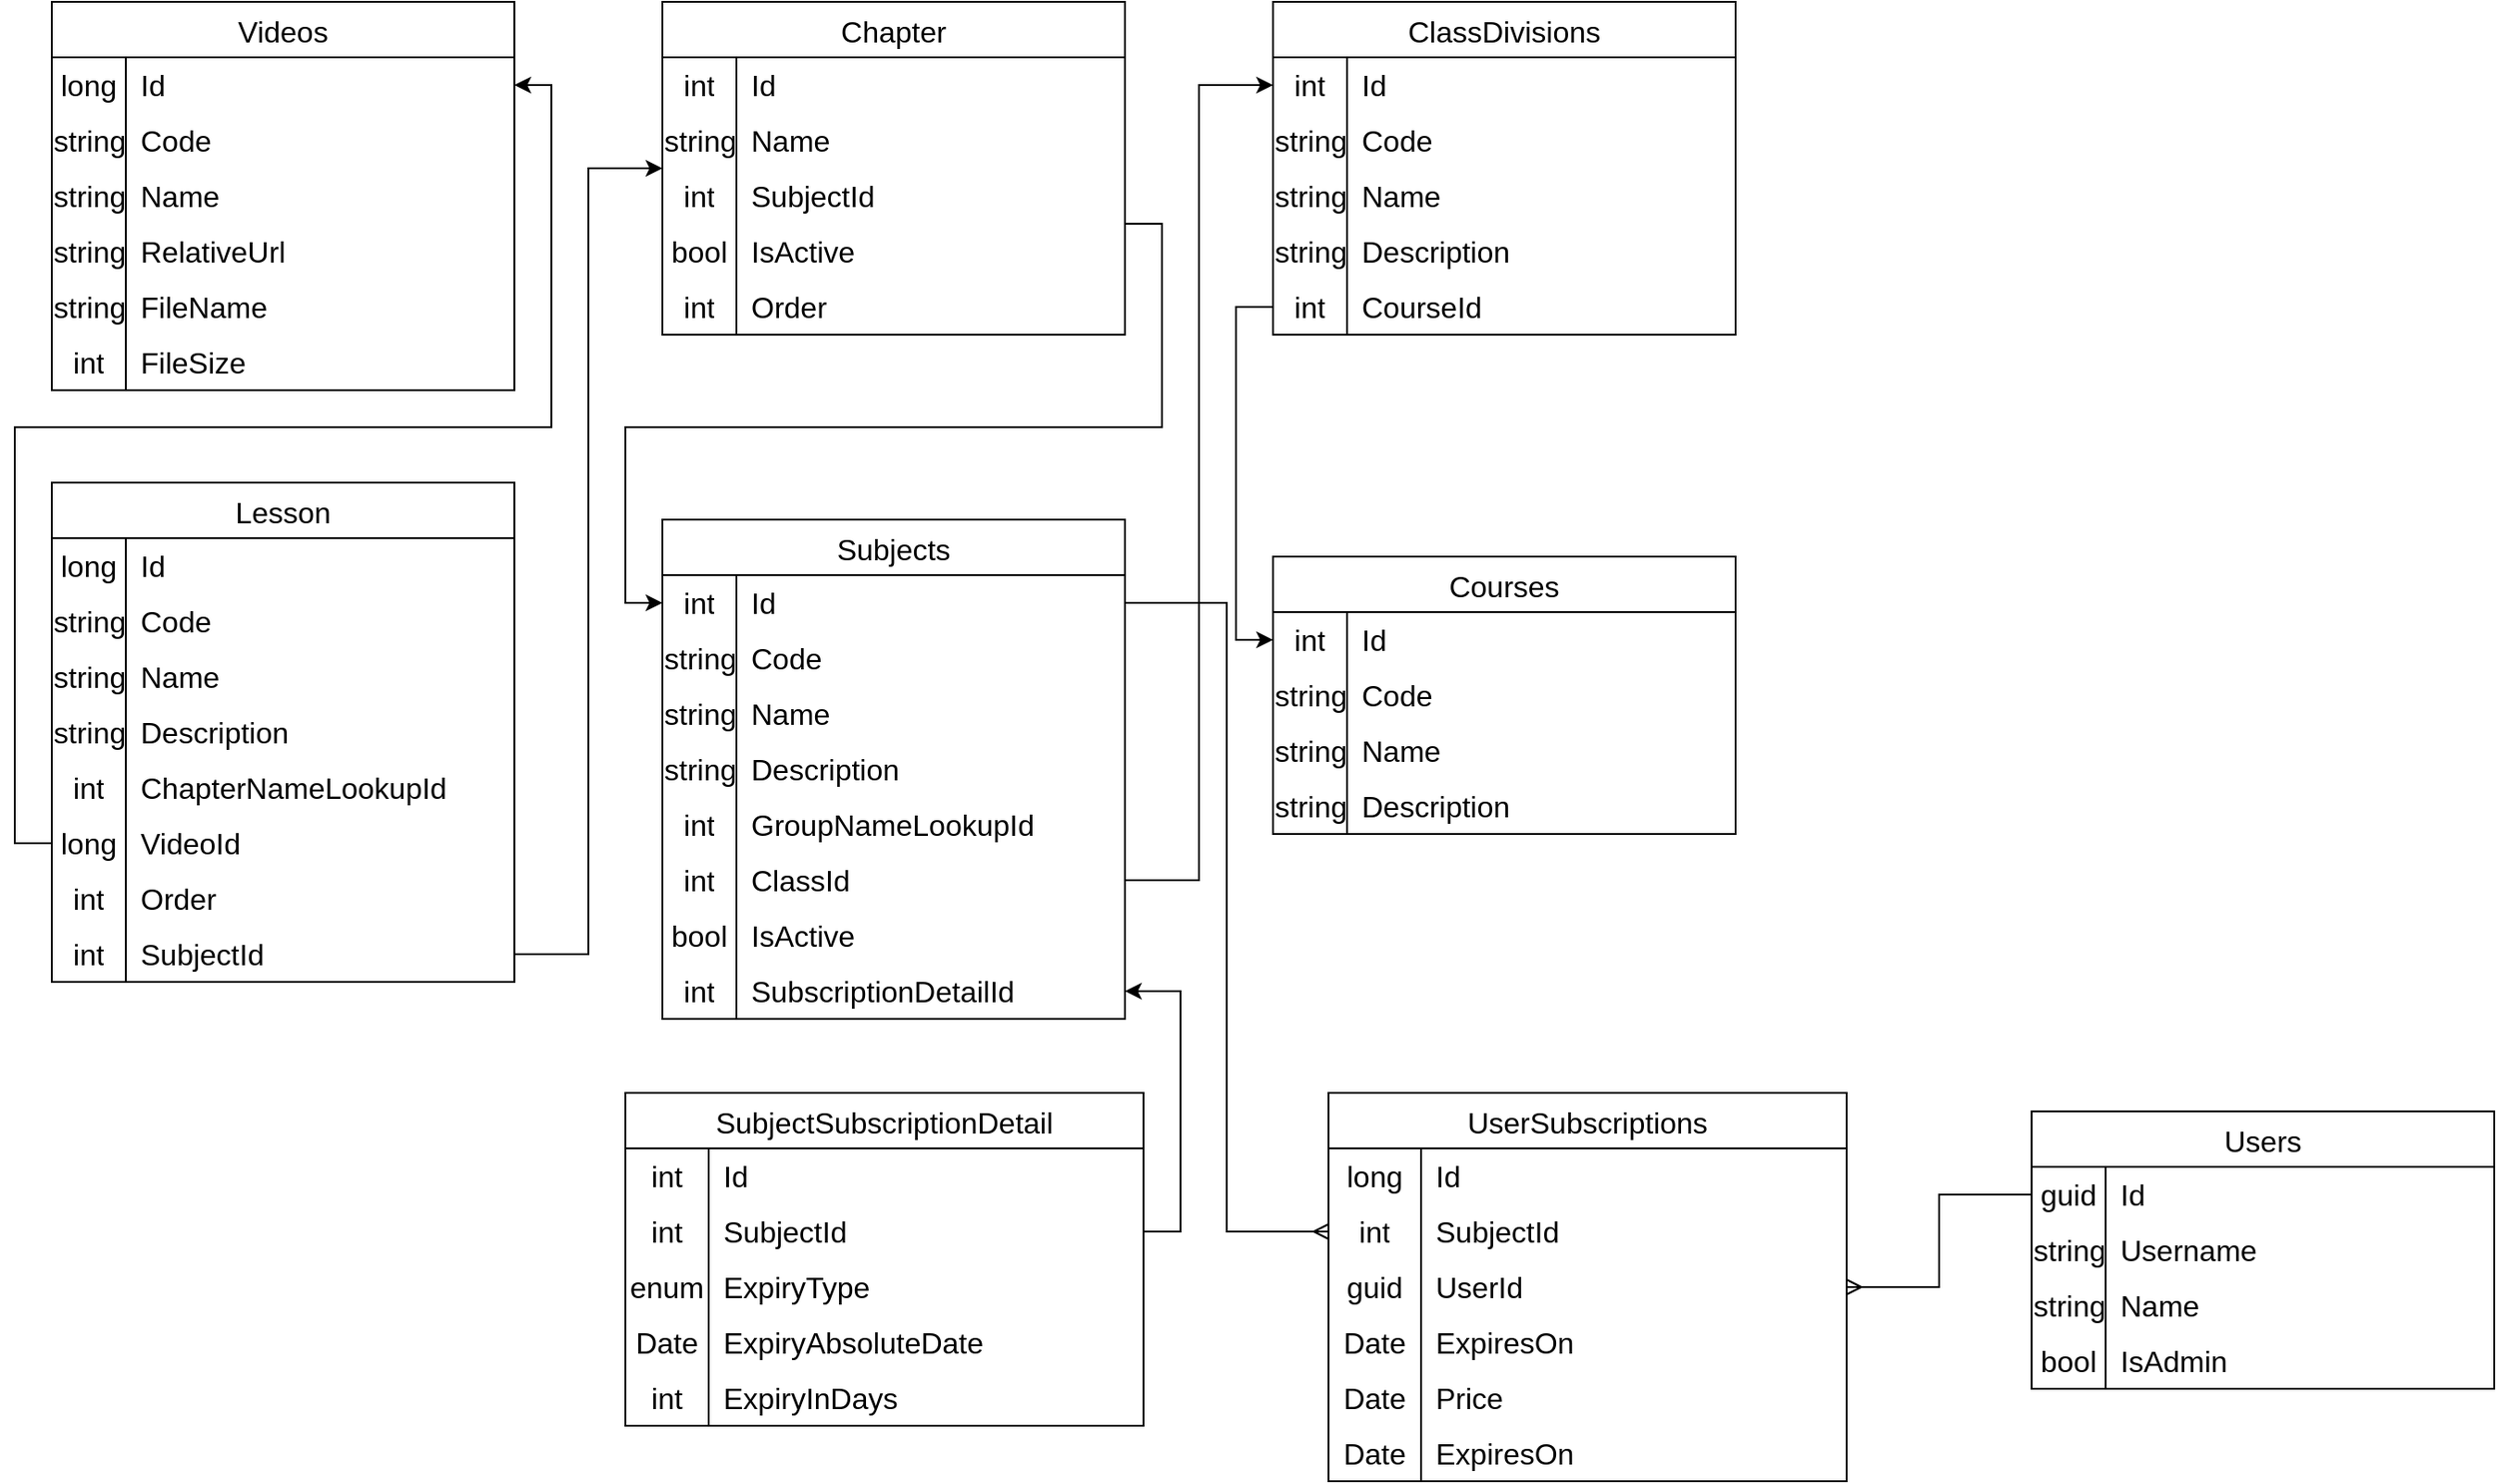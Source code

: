<mxfile version="22.1.18" type="device">
  <diagram name="Page-1" id="6Dpz1PlJdeNZLasJSh75">
    <mxGraphModel dx="1257" dy="669" grid="1" gridSize="10" guides="1" tooltips="1" connect="1" arrows="1" fold="1" page="1" pageScale="1" pageWidth="850" pageHeight="1100" math="0" shadow="0">
      <root>
        <mxCell id="0" />
        <mxCell id="1" parent="0" />
        <mxCell id="N82D1AosZPbp4Vakxnu--1" value="Subjects" style="shape=table;startSize=30;container=1;collapsible=0;childLayout=tableLayout;fixedRows=1;rowLines=0;fontStyle=0;strokeColor=default;fontSize=16;" parent="1" vertex="1">
          <mxGeometry x="400" y="390" width="250" height="270" as="geometry" />
        </mxCell>
        <mxCell id="N82D1AosZPbp4Vakxnu--2" value="" style="shape=tableRow;horizontal=0;startSize=0;swimlaneHead=0;swimlaneBody=0;top=0;left=0;bottom=0;right=0;collapsible=0;dropTarget=0;fillColor=none;points=[[0,0.5],[1,0.5]];portConstraint=eastwest;strokeColor=inherit;fontSize=16;" parent="N82D1AosZPbp4Vakxnu--1" vertex="1">
          <mxGeometry y="30" width="250" height="30" as="geometry" />
        </mxCell>
        <mxCell id="N82D1AosZPbp4Vakxnu--3" value="int" style="shape=partialRectangle;html=1;whiteSpace=wrap;connectable=0;fillColor=none;top=0;left=0;bottom=0;right=0;overflow=hidden;pointerEvents=1;strokeColor=inherit;fontSize=16;" parent="N82D1AosZPbp4Vakxnu--2" vertex="1">
          <mxGeometry width="40" height="30" as="geometry">
            <mxRectangle width="40" height="30" as="alternateBounds" />
          </mxGeometry>
        </mxCell>
        <mxCell id="N82D1AosZPbp4Vakxnu--4" value="Id" style="shape=partialRectangle;html=1;whiteSpace=wrap;connectable=0;fillColor=none;top=0;left=0;bottom=0;right=0;align=left;spacingLeft=6;overflow=hidden;strokeColor=inherit;fontSize=16;" parent="N82D1AosZPbp4Vakxnu--2" vertex="1">
          <mxGeometry x="40" width="210" height="30" as="geometry">
            <mxRectangle width="210" height="30" as="alternateBounds" />
          </mxGeometry>
        </mxCell>
        <mxCell id="N82D1AosZPbp4Vakxnu--5" value="" style="shape=tableRow;horizontal=0;startSize=0;swimlaneHead=0;swimlaneBody=0;top=0;left=0;bottom=0;right=0;collapsible=0;dropTarget=0;fillColor=none;points=[[0,0.5],[1,0.5]];portConstraint=eastwest;strokeColor=inherit;fontSize=16;" parent="N82D1AosZPbp4Vakxnu--1" vertex="1">
          <mxGeometry y="60" width="250" height="30" as="geometry" />
        </mxCell>
        <mxCell id="N82D1AosZPbp4Vakxnu--6" value="string" style="shape=partialRectangle;html=1;whiteSpace=wrap;connectable=0;fillColor=none;top=0;left=0;bottom=0;right=0;overflow=hidden;strokeColor=inherit;fontSize=16;" parent="N82D1AosZPbp4Vakxnu--5" vertex="1">
          <mxGeometry width="40" height="30" as="geometry">
            <mxRectangle width="40" height="30" as="alternateBounds" />
          </mxGeometry>
        </mxCell>
        <mxCell id="N82D1AosZPbp4Vakxnu--7" value="Code" style="shape=partialRectangle;html=1;whiteSpace=wrap;connectable=0;fillColor=none;top=0;left=0;bottom=0;right=0;align=left;spacingLeft=6;overflow=hidden;strokeColor=inherit;fontSize=16;" parent="N82D1AosZPbp4Vakxnu--5" vertex="1">
          <mxGeometry x="40" width="210" height="30" as="geometry">
            <mxRectangle width="210" height="30" as="alternateBounds" />
          </mxGeometry>
        </mxCell>
        <mxCell id="N82D1AosZPbp4Vakxnu--8" value="" style="shape=tableRow;horizontal=0;startSize=0;swimlaneHead=0;swimlaneBody=0;top=0;left=0;bottom=0;right=0;collapsible=0;dropTarget=0;fillColor=none;points=[[0,0.5],[1,0.5]];portConstraint=eastwest;strokeColor=inherit;fontSize=16;" parent="N82D1AosZPbp4Vakxnu--1" vertex="1">
          <mxGeometry y="90" width="250" height="30" as="geometry" />
        </mxCell>
        <mxCell id="N82D1AosZPbp4Vakxnu--9" value="string" style="shape=partialRectangle;html=1;whiteSpace=wrap;connectable=0;fillColor=none;top=0;left=0;bottom=0;right=0;overflow=hidden;strokeColor=inherit;fontSize=16;" parent="N82D1AosZPbp4Vakxnu--8" vertex="1">
          <mxGeometry width="40" height="30" as="geometry">
            <mxRectangle width="40" height="30" as="alternateBounds" />
          </mxGeometry>
        </mxCell>
        <mxCell id="N82D1AosZPbp4Vakxnu--10" value="Name" style="shape=partialRectangle;html=1;whiteSpace=wrap;connectable=0;fillColor=none;top=0;left=0;bottom=0;right=0;align=left;spacingLeft=6;overflow=hidden;strokeColor=inherit;fontSize=16;" parent="N82D1AosZPbp4Vakxnu--8" vertex="1">
          <mxGeometry x="40" width="210" height="30" as="geometry">
            <mxRectangle width="210" height="30" as="alternateBounds" />
          </mxGeometry>
        </mxCell>
        <mxCell id="N82D1AosZPbp4Vakxnu--11" value="" style="shape=tableRow;horizontal=0;startSize=0;swimlaneHead=0;swimlaneBody=0;top=0;left=0;bottom=0;right=0;collapsible=0;dropTarget=0;fillColor=none;points=[[0,0.5],[1,0.5]];portConstraint=eastwest;strokeColor=inherit;fontSize=16;" parent="N82D1AosZPbp4Vakxnu--1" vertex="1">
          <mxGeometry y="120" width="250" height="30" as="geometry" />
        </mxCell>
        <mxCell id="N82D1AosZPbp4Vakxnu--12" value="string" style="shape=partialRectangle;html=1;whiteSpace=wrap;connectable=0;fillColor=none;top=0;left=0;bottom=0;right=0;overflow=hidden;strokeColor=inherit;fontSize=16;" parent="N82D1AosZPbp4Vakxnu--11" vertex="1">
          <mxGeometry width="40" height="30" as="geometry">
            <mxRectangle width="40" height="30" as="alternateBounds" />
          </mxGeometry>
        </mxCell>
        <mxCell id="N82D1AosZPbp4Vakxnu--13" value="Description" style="shape=partialRectangle;html=1;whiteSpace=wrap;connectable=0;fillColor=none;top=0;left=0;bottom=0;right=0;align=left;spacingLeft=6;overflow=hidden;strokeColor=inherit;fontSize=16;" parent="N82D1AosZPbp4Vakxnu--11" vertex="1">
          <mxGeometry x="40" width="210" height="30" as="geometry">
            <mxRectangle width="210" height="30" as="alternateBounds" />
          </mxGeometry>
        </mxCell>
        <mxCell id="N82D1AosZPbp4Vakxnu--14" value="" style="shape=tableRow;horizontal=0;startSize=0;swimlaneHead=0;swimlaneBody=0;top=0;left=0;bottom=0;right=0;collapsible=0;dropTarget=0;fillColor=none;points=[[0,0.5],[1,0.5]];portConstraint=eastwest;strokeColor=inherit;fontSize=16;" parent="N82D1AosZPbp4Vakxnu--1" vertex="1">
          <mxGeometry y="150" width="250" height="30" as="geometry" />
        </mxCell>
        <mxCell id="N82D1AosZPbp4Vakxnu--15" value="int" style="shape=partialRectangle;html=1;whiteSpace=wrap;connectable=0;fillColor=none;top=0;left=0;bottom=0;right=0;overflow=hidden;strokeColor=inherit;fontSize=16;" parent="N82D1AosZPbp4Vakxnu--14" vertex="1">
          <mxGeometry width="40" height="30" as="geometry">
            <mxRectangle width="40" height="30" as="alternateBounds" />
          </mxGeometry>
        </mxCell>
        <mxCell id="N82D1AosZPbp4Vakxnu--16" value="GroupNameLookupId" style="shape=partialRectangle;html=1;whiteSpace=wrap;connectable=0;fillColor=none;top=0;left=0;bottom=0;right=0;align=left;spacingLeft=6;overflow=hidden;strokeColor=inherit;fontSize=16;" parent="N82D1AosZPbp4Vakxnu--14" vertex="1">
          <mxGeometry x="40" width="210" height="30" as="geometry">
            <mxRectangle width="210" height="30" as="alternateBounds" />
          </mxGeometry>
        </mxCell>
        <mxCell id="N82D1AosZPbp4Vakxnu--95" value="" style="shape=tableRow;horizontal=0;startSize=0;swimlaneHead=0;swimlaneBody=0;top=0;left=0;bottom=0;right=0;collapsible=0;dropTarget=0;fillColor=none;points=[[0,0.5],[1,0.5]];portConstraint=eastwest;strokeColor=inherit;fontSize=16;" parent="N82D1AosZPbp4Vakxnu--1" vertex="1">
          <mxGeometry y="180" width="250" height="30" as="geometry" />
        </mxCell>
        <mxCell id="N82D1AosZPbp4Vakxnu--96" value="int" style="shape=partialRectangle;html=1;whiteSpace=wrap;connectable=0;fillColor=none;top=0;left=0;bottom=0;right=0;overflow=hidden;strokeColor=inherit;fontSize=16;" parent="N82D1AosZPbp4Vakxnu--95" vertex="1">
          <mxGeometry width="40" height="30" as="geometry">
            <mxRectangle width="40" height="30" as="alternateBounds" />
          </mxGeometry>
        </mxCell>
        <mxCell id="N82D1AosZPbp4Vakxnu--97" value="ClassId" style="shape=partialRectangle;html=1;whiteSpace=wrap;connectable=0;fillColor=none;top=0;left=0;bottom=0;right=0;align=left;spacingLeft=6;overflow=hidden;strokeColor=inherit;fontSize=16;" parent="N82D1AosZPbp4Vakxnu--95" vertex="1">
          <mxGeometry x="40" width="210" height="30" as="geometry">
            <mxRectangle width="210" height="30" as="alternateBounds" />
          </mxGeometry>
        </mxCell>
        <mxCell id="N82D1AosZPbp4Vakxnu--116" value="" style="shape=tableRow;horizontal=0;startSize=0;swimlaneHead=0;swimlaneBody=0;top=0;left=0;bottom=0;right=0;collapsible=0;dropTarget=0;fillColor=none;points=[[0,0.5],[1,0.5]];portConstraint=eastwest;strokeColor=inherit;fontSize=16;" parent="N82D1AosZPbp4Vakxnu--1" vertex="1">
          <mxGeometry y="210" width="250" height="30" as="geometry" />
        </mxCell>
        <mxCell id="N82D1AosZPbp4Vakxnu--117" value="bool" style="shape=partialRectangle;html=1;whiteSpace=wrap;connectable=0;fillColor=none;top=0;left=0;bottom=0;right=0;overflow=hidden;strokeColor=inherit;fontSize=16;" parent="N82D1AosZPbp4Vakxnu--116" vertex="1">
          <mxGeometry width="40" height="30" as="geometry">
            <mxRectangle width="40" height="30" as="alternateBounds" />
          </mxGeometry>
        </mxCell>
        <mxCell id="N82D1AosZPbp4Vakxnu--118" value="IsActive" style="shape=partialRectangle;html=1;whiteSpace=wrap;connectable=0;fillColor=none;top=0;left=0;bottom=0;right=0;align=left;spacingLeft=6;overflow=hidden;strokeColor=inherit;fontSize=16;" parent="N82D1AosZPbp4Vakxnu--116" vertex="1">
          <mxGeometry x="40" width="210" height="30" as="geometry">
            <mxRectangle width="210" height="30" as="alternateBounds" />
          </mxGeometry>
        </mxCell>
        <mxCell id="H6yWkx7Lxuztm1ubz8GX-56" value="" style="shape=tableRow;horizontal=0;startSize=0;swimlaneHead=0;swimlaneBody=0;top=0;left=0;bottom=0;right=0;collapsible=0;dropTarget=0;fillColor=none;points=[[0,0.5],[1,0.5]];portConstraint=eastwest;strokeColor=inherit;fontSize=16;" vertex="1" parent="N82D1AosZPbp4Vakxnu--1">
          <mxGeometry y="240" width="250" height="30" as="geometry" />
        </mxCell>
        <mxCell id="H6yWkx7Lxuztm1ubz8GX-57" value="int" style="shape=partialRectangle;html=1;whiteSpace=wrap;connectable=0;fillColor=none;top=0;left=0;bottom=0;right=0;overflow=hidden;strokeColor=inherit;fontSize=16;" vertex="1" parent="H6yWkx7Lxuztm1ubz8GX-56">
          <mxGeometry width="40" height="30" as="geometry">
            <mxRectangle width="40" height="30" as="alternateBounds" />
          </mxGeometry>
        </mxCell>
        <mxCell id="H6yWkx7Lxuztm1ubz8GX-58" value="SubscriptionDetailId" style="shape=partialRectangle;html=1;whiteSpace=wrap;connectable=0;fillColor=none;top=0;left=0;bottom=0;right=0;align=left;spacingLeft=6;overflow=hidden;strokeColor=inherit;fontSize=16;" vertex="1" parent="H6yWkx7Lxuztm1ubz8GX-56">
          <mxGeometry x="40" width="210" height="30" as="geometry">
            <mxRectangle width="210" height="30" as="alternateBounds" />
          </mxGeometry>
        </mxCell>
        <mxCell id="N82D1AosZPbp4Vakxnu--17" value="Lesson" style="shape=table;startSize=30;container=1;collapsible=0;childLayout=tableLayout;fixedRows=1;rowLines=0;fontStyle=0;strokeColor=default;fontSize=16;" parent="1" vertex="1">
          <mxGeometry x="70" y="370" width="250" height="270" as="geometry" />
        </mxCell>
        <mxCell id="N82D1AosZPbp4Vakxnu--18" value="" style="shape=tableRow;horizontal=0;startSize=0;swimlaneHead=0;swimlaneBody=0;top=0;left=0;bottom=0;right=0;collapsible=0;dropTarget=0;fillColor=none;points=[[0,0.5],[1,0.5]];portConstraint=eastwest;strokeColor=inherit;fontSize=16;" parent="N82D1AosZPbp4Vakxnu--17" vertex="1">
          <mxGeometry y="30" width="250" height="30" as="geometry" />
        </mxCell>
        <mxCell id="N82D1AosZPbp4Vakxnu--19" value="long" style="shape=partialRectangle;html=1;whiteSpace=wrap;connectable=0;fillColor=none;top=0;left=0;bottom=0;right=0;overflow=hidden;pointerEvents=1;strokeColor=inherit;fontSize=16;" parent="N82D1AosZPbp4Vakxnu--18" vertex="1">
          <mxGeometry width="40" height="30" as="geometry">
            <mxRectangle width="40" height="30" as="alternateBounds" />
          </mxGeometry>
        </mxCell>
        <mxCell id="N82D1AosZPbp4Vakxnu--20" value="Id" style="shape=partialRectangle;html=1;whiteSpace=wrap;connectable=0;fillColor=none;top=0;left=0;bottom=0;right=0;align=left;spacingLeft=6;overflow=hidden;strokeColor=inherit;fontSize=16;" parent="N82D1AosZPbp4Vakxnu--18" vertex="1">
          <mxGeometry x="40" width="210" height="30" as="geometry">
            <mxRectangle width="210" height="30" as="alternateBounds" />
          </mxGeometry>
        </mxCell>
        <mxCell id="N82D1AosZPbp4Vakxnu--21" value="" style="shape=tableRow;horizontal=0;startSize=0;swimlaneHead=0;swimlaneBody=0;top=0;left=0;bottom=0;right=0;collapsible=0;dropTarget=0;fillColor=none;points=[[0,0.5],[1,0.5]];portConstraint=eastwest;strokeColor=inherit;fontSize=16;" parent="N82D1AosZPbp4Vakxnu--17" vertex="1">
          <mxGeometry y="60" width="250" height="30" as="geometry" />
        </mxCell>
        <mxCell id="N82D1AosZPbp4Vakxnu--22" value="string" style="shape=partialRectangle;html=1;whiteSpace=wrap;connectable=0;fillColor=none;top=0;left=0;bottom=0;right=0;overflow=hidden;strokeColor=inherit;fontSize=16;" parent="N82D1AosZPbp4Vakxnu--21" vertex="1">
          <mxGeometry width="40" height="30" as="geometry">
            <mxRectangle width="40" height="30" as="alternateBounds" />
          </mxGeometry>
        </mxCell>
        <mxCell id="N82D1AosZPbp4Vakxnu--23" value="Code" style="shape=partialRectangle;html=1;whiteSpace=wrap;connectable=0;fillColor=none;top=0;left=0;bottom=0;right=0;align=left;spacingLeft=6;overflow=hidden;strokeColor=inherit;fontSize=16;" parent="N82D1AosZPbp4Vakxnu--21" vertex="1">
          <mxGeometry x="40" width="210" height="30" as="geometry">
            <mxRectangle width="210" height="30" as="alternateBounds" />
          </mxGeometry>
        </mxCell>
        <mxCell id="N82D1AosZPbp4Vakxnu--24" value="" style="shape=tableRow;horizontal=0;startSize=0;swimlaneHead=0;swimlaneBody=0;top=0;left=0;bottom=0;right=0;collapsible=0;dropTarget=0;fillColor=none;points=[[0,0.5],[1,0.5]];portConstraint=eastwest;strokeColor=inherit;fontSize=16;" parent="N82D1AosZPbp4Vakxnu--17" vertex="1">
          <mxGeometry y="90" width="250" height="30" as="geometry" />
        </mxCell>
        <mxCell id="N82D1AosZPbp4Vakxnu--25" value="string" style="shape=partialRectangle;html=1;whiteSpace=wrap;connectable=0;fillColor=none;top=0;left=0;bottom=0;right=0;overflow=hidden;strokeColor=inherit;fontSize=16;" parent="N82D1AosZPbp4Vakxnu--24" vertex="1">
          <mxGeometry width="40" height="30" as="geometry">
            <mxRectangle width="40" height="30" as="alternateBounds" />
          </mxGeometry>
        </mxCell>
        <mxCell id="N82D1AosZPbp4Vakxnu--26" value="Name" style="shape=partialRectangle;html=1;whiteSpace=wrap;connectable=0;fillColor=none;top=0;left=0;bottom=0;right=0;align=left;spacingLeft=6;overflow=hidden;strokeColor=inherit;fontSize=16;" parent="N82D1AosZPbp4Vakxnu--24" vertex="1">
          <mxGeometry x="40" width="210" height="30" as="geometry">
            <mxRectangle width="210" height="30" as="alternateBounds" />
          </mxGeometry>
        </mxCell>
        <mxCell id="N82D1AosZPbp4Vakxnu--27" value="" style="shape=tableRow;horizontal=0;startSize=0;swimlaneHead=0;swimlaneBody=0;top=0;left=0;bottom=0;right=0;collapsible=0;dropTarget=0;fillColor=none;points=[[0,0.5],[1,0.5]];portConstraint=eastwest;strokeColor=inherit;fontSize=16;" parent="N82D1AosZPbp4Vakxnu--17" vertex="1">
          <mxGeometry y="120" width="250" height="30" as="geometry" />
        </mxCell>
        <mxCell id="N82D1AosZPbp4Vakxnu--28" value="string" style="shape=partialRectangle;html=1;whiteSpace=wrap;connectable=0;fillColor=none;top=0;left=0;bottom=0;right=0;overflow=hidden;strokeColor=inherit;fontSize=16;" parent="N82D1AosZPbp4Vakxnu--27" vertex="1">
          <mxGeometry width="40" height="30" as="geometry">
            <mxRectangle width="40" height="30" as="alternateBounds" />
          </mxGeometry>
        </mxCell>
        <mxCell id="N82D1AosZPbp4Vakxnu--29" value="Description" style="shape=partialRectangle;html=1;whiteSpace=wrap;connectable=0;fillColor=none;top=0;left=0;bottom=0;right=0;align=left;spacingLeft=6;overflow=hidden;strokeColor=inherit;fontSize=16;" parent="N82D1AosZPbp4Vakxnu--27" vertex="1">
          <mxGeometry x="40" width="210" height="30" as="geometry">
            <mxRectangle width="210" height="30" as="alternateBounds" />
          </mxGeometry>
        </mxCell>
        <mxCell id="N82D1AosZPbp4Vakxnu--30" value="" style="shape=tableRow;horizontal=0;startSize=0;swimlaneHead=0;swimlaneBody=0;top=0;left=0;bottom=0;right=0;collapsible=0;dropTarget=0;fillColor=none;points=[[0,0.5],[1,0.5]];portConstraint=eastwest;strokeColor=inherit;fontSize=16;" parent="N82D1AosZPbp4Vakxnu--17" vertex="1">
          <mxGeometry y="150" width="250" height="30" as="geometry" />
        </mxCell>
        <mxCell id="N82D1AosZPbp4Vakxnu--31" value="int" style="shape=partialRectangle;html=1;whiteSpace=wrap;connectable=0;fillColor=none;top=0;left=0;bottom=0;right=0;overflow=hidden;strokeColor=inherit;fontSize=16;" parent="N82D1AosZPbp4Vakxnu--30" vertex="1">
          <mxGeometry width="40" height="30" as="geometry">
            <mxRectangle width="40" height="30" as="alternateBounds" />
          </mxGeometry>
        </mxCell>
        <mxCell id="N82D1AosZPbp4Vakxnu--32" value="ChapterNameLookupId" style="shape=partialRectangle;html=1;whiteSpace=wrap;connectable=0;fillColor=none;top=0;left=0;bottom=0;right=0;align=left;spacingLeft=6;overflow=hidden;strokeColor=inherit;fontSize=16;" parent="N82D1AosZPbp4Vakxnu--30" vertex="1">
          <mxGeometry x="40" width="210" height="30" as="geometry">
            <mxRectangle width="210" height="30" as="alternateBounds" />
          </mxGeometry>
        </mxCell>
        <mxCell id="N82D1AosZPbp4Vakxnu--33" value="" style="shape=tableRow;horizontal=0;startSize=0;swimlaneHead=0;swimlaneBody=0;top=0;left=0;bottom=0;right=0;collapsible=0;dropTarget=0;fillColor=none;points=[[0,0.5],[1,0.5]];portConstraint=eastwest;strokeColor=inherit;fontSize=16;" parent="N82D1AosZPbp4Vakxnu--17" vertex="1">
          <mxGeometry y="180" width="250" height="30" as="geometry" />
        </mxCell>
        <mxCell id="N82D1AosZPbp4Vakxnu--34" value="long" style="shape=partialRectangle;html=1;whiteSpace=wrap;connectable=0;fillColor=none;top=0;left=0;bottom=0;right=0;overflow=hidden;strokeColor=inherit;fontSize=16;" parent="N82D1AosZPbp4Vakxnu--33" vertex="1">
          <mxGeometry width="40" height="30" as="geometry">
            <mxRectangle width="40" height="30" as="alternateBounds" />
          </mxGeometry>
        </mxCell>
        <mxCell id="N82D1AosZPbp4Vakxnu--35" value="VideoId" style="shape=partialRectangle;html=1;whiteSpace=wrap;connectable=0;fillColor=none;top=0;left=0;bottom=0;right=0;align=left;spacingLeft=6;overflow=hidden;strokeColor=inherit;fontSize=16;" parent="N82D1AosZPbp4Vakxnu--33" vertex="1">
          <mxGeometry x="40" width="210" height="30" as="geometry">
            <mxRectangle width="210" height="30" as="alternateBounds" />
          </mxGeometry>
        </mxCell>
        <mxCell id="N82D1AosZPbp4Vakxnu--72" value="" style="shape=tableRow;horizontal=0;startSize=0;swimlaneHead=0;swimlaneBody=0;top=0;left=0;bottom=0;right=0;collapsible=0;dropTarget=0;fillColor=none;points=[[0,0.5],[1,0.5]];portConstraint=eastwest;strokeColor=inherit;fontSize=16;" parent="N82D1AosZPbp4Vakxnu--17" vertex="1">
          <mxGeometry y="210" width="250" height="30" as="geometry" />
        </mxCell>
        <mxCell id="N82D1AosZPbp4Vakxnu--73" value="int" style="shape=partialRectangle;html=1;whiteSpace=wrap;connectable=0;fillColor=none;top=0;left=0;bottom=0;right=0;overflow=hidden;strokeColor=inherit;fontSize=16;" parent="N82D1AosZPbp4Vakxnu--72" vertex="1">
          <mxGeometry width="40" height="30" as="geometry">
            <mxRectangle width="40" height="30" as="alternateBounds" />
          </mxGeometry>
        </mxCell>
        <mxCell id="N82D1AosZPbp4Vakxnu--74" value="Order" style="shape=partialRectangle;html=1;whiteSpace=wrap;connectable=0;fillColor=none;top=0;left=0;bottom=0;right=0;align=left;spacingLeft=6;overflow=hidden;strokeColor=inherit;fontSize=16;" parent="N82D1AosZPbp4Vakxnu--72" vertex="1">
          <mxGeometry x="40" width="210" height="30" as="geometry">
            <mxRectangle width="210" height="30" as="alternateBounds" />
          </mxGeometry>
        </mxCell>
        <mxCell id="N82D1AosZPbp4Vakxnu--75" value="" style="shape=tableRow;horizontal=0;startSize=0;swimlaneHead=0;swimlaneBody=0;top=0;left=0;bottom=0;right=0;collapsible=0;dropTarget=0;fillColor=none;points=[[0,0.5],[1,0.5]];portConstraint=eastwest;strokeColor=inherit;fontSize=16;" parent="N82D1AosZPbp4Vakxnu--17" vertex="1">
          <mxGeometry y="240" width="250" height="30" as="geometry" />
        </mxCell>
        <mxCell id="N82D1AosZPbp4Vakxnu--76" value="int" style="shape=partialRectangle;html=1;whiteSpace=wrap;connectable=0;fillColor=none;top=0;left=0;bottom=0;right=0;overflow=hidden;strokeColor=inherit;fontSize=16;" parent="N82D1AosZPbp4Vakxnu--75" vertex="1">
          <mxGeometry width="40" height="30" as="geometry">
            <mxRectangle width="40" height="30" as="alternateBounds" />
          </mxGeometry>
        </mxCell>
        <mxCell id="N82D1AosZPbp4Vakxnu--77" value="SubjectId" style="shape=partialRectangle;html=1;whiteSpace=wrap;connectable=0;fillColor=none;top=0;left=0;bottom=0;right=0;align=left;spacingLeft=6;overflow=hidden;strokeColor=inherit;fontSize=16;" parent="N82D1AosZPbp4Vakxnu--75" vertex="1">
          <mxGeometry x="40" width="210" height="30" as="geometry">
            <mxRectangle width="210" height="30" as="alternateBounds" />
          </mxGeometry>
        </mxCell>
        <mxCell id="N82D1AosZPbp4Vakxnu--36" value="Videos" style="shape=table;startSize=30;container=1;collapsible=0;childLayout=tableLayout;fixedRows=1;rowLines=0;fontStyle=0;strokeColor=default;fontSize=16;" parent="1" vertex="1">
          <mxGeometry x="70" y="110" width="250" height="210" as="geometry" />
        </mxCell>
        <mxCell id="N82D1AosZPbp4Vakxnu--37" value="" style="shape=tableRow;horizontal=0;startSize=0;swimlaneHead=0;swimlaneBody=0;top=0;left=0;bottom=0;right=0;collapsible=0;dropTarget=0;fillColor=none;points=[[0,0.5],[1,0.5]];portConstraint=eastwest;strokeColor=inherit;fontSize=16;" parent="N82D1AosZPbp4Vakxnu--36" vertex="1">
          <mxGeometry y="30" width="250" height="30" as="geometry" />
        </mxCell>
        <mxCell id="N82D1AosZPbp4Vakxnu--38" value="long" style="shape=partialRectangle;html=1;whiteSpace=wrap;connectable=0;fillColor=none;top=0;left=0;bottom=0;right=0;overflow=hidden;pointerEvents=1;strokeColor=inherit;fontSize=16;" parent="N82D1AosZPbp4Vakxnu--37" vertex="1">
          <mxGeometry width="40" height="30" as="geometry">
            <mxRectangle width="40" height="30" as="alternateBounds" />
          </mxGeometry>
        </mxCell>
        <mxCell id="N82D1AosZPbp4Vakxnu--39" value="Id" style="shape=partialRectangle;html=1;whiteSpace=wrap;connectable=0;fillColor=none;top=0;left=0;bottom=0;right=0;align=left;spacingLeft=6;overflow=hidden;strokeColor=inherit;fontSize=16;" parent="N82D1AosZPbp4Vakxnu--37" vertex="1">
          <mxGeometry x="40" width="210" height="30" as="geometry">
            <mxRectangle width="210" height="30" as="alternateBounds" />
          </mxGeometry>
        </mxCell>
        <mxCell id="N82D1AosZPbp4Vakxnu--40" value="" style="shape=tableRow;horizontal=0;startSize=0;swimlaneHead=0;swimlaneBody=0;top=0;left=0;bottom=0;right=0;collapsible=0;dropTarget=0;fillColor=none;points=[[0,0.5],[1,0.5]];portConstraint=eastwest;strokeColor=inherit;fontSize=16;" parent="N82D1AosZPbp4Vakxnu--36" vertex="1">
          <mxGeometry y="60" width="250" height="30" as="geometry" />
        </mxCell>
        <mxCell id="N82D1AosZPbp4Vakxnu--41" value="string" style="shape=partialRectangle;html=1;whiteSpace=wrap;connectable=0;fillColor=none;top=0;left=0;bottom=0;right=0;overflow=hidden;strokeColor=inherit;fontSize=16;" parent="N82D1AosZPbp4Vakxnu--40" vertex="1">
          <mxGeometry width="40" height="30" as="geometry">
            <mxRectangle width="40" height="30" as="alternateBounds" />
          </mxGeometry>
        </mxCell>
        <mxCell id="N82D1AosZPbp4Vakxnu--42" value="Code" style="shape=partialRectangle;html=1;whiteSpace=wrap;connectable=0;fillColor=none;top=0;left=0;bottom=0;right=0;align=left;spacingLeft=6;overflow=hidden;strokeColor=inherit;fontSize=16;" parent="N82D1AosZPbp4Vakxnu--40" vertex="1">
          <mxGeometry x="40" width="210" height="30" as="geometry">
            <mxRectangle width="210" height="30" as="alternateBounds" />
          </mxGeometry>
        </mxCell>
        <mxCell id="N82D1AosZPbp4Vakxnu--43" value="" style="shape=tableRow;horizontal=0;startSize=0;swimlaneHead=0;swimlaneBody=0;top=0;left=0;bottom=0;right=0;collapsible=0;dropTarget=0;fillColor=none;points=[[0,0.5],[1,0.5]];portConstraint=eastwest;strokeColor=inherit;fontSize=16;" parent="N82D1AosZPbp4Vakxnu--36" vertex="1">
          <mxGeometry y="90" width="250" height="30" as="geometry" />
        </mxCell>
        <mxCell id="N82D1AosZPbp4Vakxnu--44" value="string" style="shape=partialRectangle;html=1;whiteSpace=wrap;connectable=0;fillColor=none;top=0;left=0;bottom=0;right=0;overflow=hidden;strokeColor=inherit;fontSize=16;" parent="N82D1AosZPbp4Vakxnu--43" vertex="1">
          <mxGeometry width="40" height="30" as="geometry">
            <mxRectangle width="40" height="30" as="alternateBounds" />
          </mxGeometry>
        </mxCell>
        <mxCell id="N82D1AosZPbp4Vakxnu--45" value="Name" style="shape=partialRectangle;html=1;whiteSpace=wrap;connectable=0;fillColor=none;top=0;left=0;bottom=0;right=0;align=left;spacingLeft=6;overflow=hidden;strokeColor=inherit;fontSize=16;" parent="N82D1AosZPbp4Vakxnu--43" vertex="1">
          <mxGeometry x="40" width="210" height="30" as="geometry">
            <mxRectangle width="210" height="30" as="alternateBounds" />
          </mxGeometry>
        </mxCell>
        <mxCell id="N82D1AosZPbp4Vakxnu--46" value="" style="shape=tableRow;horizontal=0;startSize=0;swimlaneHead=0;swimlaneBody=0;top=0;left=0;bottom=0;right=0;collapsible=0;dropTarget=0;fillColor=none;points=[[0,0.5],[1,0.5]];portConstraint=eastwest;strokeColor=inherit;fontSize=16;" parent="N82D1AosZPbp4Vakxnu--36" vertex="1">
          <mxGeometry y="120" width="250" height="30" as="geometry" />
        </mxCell>
        <mxCell id="N82D1AosZPbp4Vakxnu--47" value="string" style="shape=partialRectangle;html=1;whiteSpace=wrap;connectable=0;fillColor=none;top=0;left=0;bottom=0;right=0;overflow=hidden;strokeColor=inherit;fontSize=16;" parent="N82D1AosZPbp4Vakxnu--46" vertex="1">
          <mxGeometry width="40" height="30" as="geometry">
            <mxRectangle width="40" height="30" as="alternateBounds" />
          </mxGeometry>
        </mxCell>
        <mxCell id="N82D1AosZPbp4Vakxnu--48" value="RelativeUrl" style="shape=partialRectangle;html=1;whiteSpace=wrap;connectable=0;fillColor=none;top=0;left=0;bottom=0;right=0;align=left;spacingLeft=6;overflow=hidden;strokeColor=inherit;fontSize=16;" parent="N82D1AosZPbp4Vakxnu--46" vertex="1">
          <mxGeometry x="40" width="210" height="30" as="geometry">
            <mxRectangle width="210" height="30" as="alternateBounds" />
          </mxGeometry>
        </mxCell>
        <mxCell id="N82D1AosZPbp4Vakxnu--49" value="" style="shape=tableRow;horizontal=0;startSize=0;swimlaneHead=0;swimlaneBody=0;top=0;left=0;bottom=0;right=0;collapsible=0;dropTarget=0;fillColor=none;points=[[0,0.5],[1,0.5]];portConstraint=eastwest;strokeColor=inherit;fontSize=16;" parent="N82D1AosZPbp4Vakxnu--36" vertex="1">
          <mxGeometry y="150" width="250" height="30" as="geometry" />
        </mxCell>
        <mxCell id="N82D1AosZPbp4Vakxnu--50" value="string" style="shape=partialRectangle;html=1;whiteSpace=wrap;connectable=0;fillColor=none;top=0;left=0;bottom=0;right=0;overflow=hidden;strokeColor=inherit;fontSize=16;" parent="N82D1AosZPbp4Vakxnu--49" vertex="1">
          <mxGeometry width="40" height="30" as="geometry">
            <mxRectangle width="40" height="30" as="alternateBounds" />
          </mxGeometry>
        </mxCell>
        <mxCell id="N82D1AosZPbp4Vakxnu--51" value="FileName" style="shape=partialRectangle;html=1;whiteSpace=wrap;connectable=0;fillColor=none;top=0;left=0;bottom=0;right=0;align=left;spacingLeft=6;overflow=hidden;strokeColor=inherit;fontSize=16;" parent="N82D1AosZPbp4Vakxnu--49" vertex="1">
          <mxGeometry x="40" width="210" height="30" as="geometry">
            <mxRectangle width="210" height="30" as="alternateBounds" />
          </mxGeometry>
        </mxCell>
        <mxCell id="N82D1AosZPbp4Vakxnu--119" value="" style="shape=tableRow;horizontal=0;startSize=0;swimlaneHead=0;swimlaneBody=0;top=0;left=0;bottom=0;right=0;collapsible=0;dropTarget=0;fillColor=none;points=[[0,0.5],[1,0.5]];portConstraint=eastwest;strokeColor=inherit;fontSize=16;" parent="N82D1AosZPbp4Vakxnu--36" vertex="1">
          <mxGeometry y="180" width="250" height="30" as="geometry" />
        </mxCell>
        <mxCell id="N82D1AosZPbp4Vakxnu--120" value="int" style="shape=partialRectangle;html=1;whiteSpace=wrap;connectable=0;fillColor=none;top=0;left=0;bottom=0;right=0;overflow=hidden;strokeColor=inherit;fontSize=16;" parent="N82D1AosZPbp4Vakxnu--119" vertex="1">
          <mxGeometry width="40" height="30" as="geometry">
            <mxRectangle width="40" height="30" as="alternateBounds" />
          </mxGeometry>
        </mxCell>
        <mxCell id="N82D1AosZPbp4Vakxnu--121" value="FileSize" style="shape=partialRectangle;html=1;whiteSpace=wrap;connectable=0;fillColor=none;top=0;left=0;bottom=0;right=0;align=left;spacingLeft=6;overflow=hidden;strokeColor=inherit;fontSize=16;" parent="N82D1AosZPbp4Vakxnu--119" vertex="1">
          <mxGeometry x="40" width="210" height="30" as="geometry">
            <mxRectangle width="210" height="30" as="alternateBounds" />
          </mxGeometry>
        </mxCell>
        <mxCell id="N82D1AosZPbp4Vakxnu--55" style="edgeStyle=orthogonalEdgeStyle;rounded=0;orthogonalLoop=1;jettySize=auto;html=1;exitX=0;exitY=0.5;exitDx=0;exitDy=0;entryX=1;entryY=0.5;entryDx=0;entryDy=0;" parent="1" source="N82D1AosZPbp4Vakxnu--33" target="N82D1AosZPbp4Vakxnu--37" edge="1">
          <mxGeometry relative="1" as="geometry">
            <Array as="points">
              <mxPoint x="50" y="565" />
              <mxPoint x="50" y="340" />
              <mxPoint x="340" y="340" />
              <mxPoint x="340" y="155" />
            </Array>
          </mxGeometry>
        </mxCell>
        <mxCell id="N82D1AosZPbp4Vakxnu--78" style="edgeStyle=orthogonalEdgeStyle;rounded=0;orthogonalLoop=1;jettySize=auto;html=1;exitX=1;exitY=0.5;exitDx=0;exitDy=0;entryX=0;entryY=0.5;entryDx=0;entryDy=0;" parent="1" source="H6yWkx7Lxuztm1ubz8GX-1" target="N82D1AosZPbp4Vakxnu--2" edge="1">
          <mxGeometry relative="1" as="geometry">
            <Array as="points">
              <mxPoint x="650" y="230" />
              <mxPoint x="670" y="230" />
              <mxPoint x="670" y="340" />
              <mxPoint x="380" y="340" />
              <mxPoint x="380" y="435" />
            </Array>
          </mxGeometry>
        </mxCell>
        <mxCell id="N82D1AosZPbp4Vakxnu--79" value="ClassDivisions" style="shape=table;startSize=30;container=1;collapsible=0;childLayout=tableLayout;fixedRows=1;rowLines=0;fontStyle=0;strokeColor=default;fontSize=16;" parent="1" vertex="1">
          <mxGeometry x="730" y="110" width="250" height="180" as="geometry" />
        </mxCell>
        <mxCell id="N82D1AosZPbp4Vakxnu--80" value="" style="shape=tableRow;horizontal=0;startSize=0;swimlaneHead=0;swimlaneBody=0;top=0;left=0;bottom=0;right=0;collapsible=0;dropTarget=0;fillColor=none;points=[[0,0.5],[1,0.5]];portConstraint=eastwest;strokeColor=inherit;fontSize=16;" parent="N82D1AosZPbp4Vakxnu--79" vertex="1">
          <mxGeometry y="30" width="250" height="30" as="geometry" />
        </mxCell>
        <mxCell id="N82D1AosZPbp4Vakxnu--81" value="int" style="shape=partialRectangle;html=1;whiteSpace=wrap;connectable=0;fillColor=none;top=0;left=0;bottom=0;right=0;overflow=hidden;pointerEvents=1;strokeColor=inherit;fontSize=16;" parent="N82D1AosZPbp4Vakxnu--80" vertex="1">
          <mxGeometry width="40" height="30" as="geometry">
            <mxRectangle width="40" height="30" as="alternateBounds" />
          </mxGeometry>
        </mxCell>
        <mxCell id="N82D1AosZPbp4Vakxnu--82" value="Id" style="shape=partialRectangle;html=1;whiteSpace=wrap;connectable=0;fillColor=none;top=0;left=0;bottom=0;right=0;align=left;spacingLeft=6;overflow=hidden;strokeColor=inherit;fontSize=16;" parent="N82D1AosZPbp4Vakxnu--80" vertex="1">
          <mxGeometry x="40" width="210" height="30" as="geometry">
            <mxRectangle width="210" height="30" as="alternateBounds" />
          </mxGeometry>
        </mxCell>
        <mxCell id="N82D1AosZPbp4Vakxnu--83" value="" style="shape=tableRow;horizontal=0;startSize=0;swimlaneHead=0;swimlaneBody=0;top=0;left=0;bottom=0;right=0;collapsible=0;dropTarget=0;fillColor=none;points=[[0,0.5],[1,0.5]];portConstraint=eastwest;strokeColor=inherit;fontSize=16;" parent="N82D1AosZPbp4Vakxnu--79" vertex="1">
          <mxGeometry y="60" width="250" height="30" as="geometry" />
        </mxCell>
        <mxCell id="N82D1AosZPbp4Vakxnu--84" value="string" style="shape=partialRectangle;html=1;whiteSpace=wrap;connectable=0;fillColor=none;top=0;left=0;bottom=0;right=0;overflow=hidden;strokeColor=inherit;fontSize=16;" parent="N82D1AosZPbp4Vakxnu--83" vertex="1">
          <mxGeometry width="40" height="30" as="geometry">
            <mxRectangle width="40" height="30" as="alternateBounds" />
          </mxGeometry>
        </mxCell>
        <mxCell id="N82D1AosZPbp4Vakxnu--85" value="Code" style="shape=partialRectangle;html=1;whiteSpace=wrap;connectable=0;fillColor=none;top=0;left=0;bottom=0;right=0;align=left;spacingLeft=6;overflow=hidden;strokeColor=inherit;fontSize=16;" parent="N82D1AosZPbp4Vakxnu--83" vertex="1">
          <mxGeometry x="40" width="210" height="30" as="geometry">
            <mxRectangle width="210" height="30" as="alternateBounds" />
          </mxGeometry>
        </mxCell>
        <mxCell id="N82D1AosZPbp4Vakxnu--86" value="" style="shape=tableRow;horizontal=0;startSize=0;swimlaneHead=0;swimlaneBody=0;top=0;left=0;bottom=0;right=0;collapsible=0;dropTarget=0;fillColor=none;points=[[0,0.5],[1,0.5]];portConstraint=eastwest;strokeColor=inherit;fontSize=16;" parent="N82D1AosZPbp4Vakxnu--79" vertex="1">
          <mxGeometry y="90" width="250" height="30" as="geometry" />
        </mxCell>
        <mxCell id="N82D1AosZPbp4Vakxnu--87" value="string" style="shape=partialRectangle;html=1;whiteSpace=wrap;connectable=0;fillColor=none;top=0;left=0;bottom=0;right=0;overflow=hidden;strokeColor=inherit;fontSize=16;" parent="N82D1AosZPbp4Vakxnu--86" vertex="1">
          <mxGeometry width="40" height="30" as="geometry">
            <mxRectangle width="40" height="30" as="alternateBounds" />
          </mxGeometry>
        </mxCell>
        <mxCell id="N82D1AosZPbp4Vakxnu--88" value="Name" style="shape=partialRectangle;html=1;whiteSpace=wrap;connectable=0;fillColor=none;top=0;left=0;bottom=0;right=0;align=left;spacingLeft=6;overflow=hidden;strokeColor=inherit;fontSize=16;" parent="N82D1AosZPbp4Vakxnu--86" vertex="1">
          <mxGeometry x="40" width="210" height="30" as="geometry">
            <mxRectangle width="210" height="30" as="alternateBounds" />
          </mxGeometry>
        </mxCell>
        <mxCell id="N82D1AosZPbp4Vakxnu--89" value="" style="shape=tableRow;horizontal=0;startSize=0;swimlaneHead=0;swimlaneBody=0;top=0;left=0;bottom=0;right=0;collapsible=0;dropTarget=0;fillColor=none;points=[[0,0.5],[1,0.5]];portConstraint=eastwest;strokeColor=inherit;fontSize=16;" parent="N82D1AosZPbp4Vakxnu--79" vertex="1">
          <mxGeometry y="120" width="250" height="30" as="geometry" />
        </mxCell>
        <mxCell id="N82D1AosZPbp4Vakxnu--90" value="string" style="shape=partialRectangle;html=1;whiteSpace=wrap;connectable=0;fillColor=none;top=0;left=0;bottom=0;right=0;overflow=hidden;strokeColor=inherit;fontSize=16;" parent="N82D1AosZPbp4Vakxnu--89" vertex="1">
          <mxGeometry width="40" height="30" as="geometry">
            <mxRectangle width="40" height="30" as="alternateBounds" />
          </mxGeometry>
        </mxCell>
        <mxCell id="N82D1AosZPbp4Vakxnu--91" value="Description" style="shape=partialRectangle;html=1;whiteSpace=wrap;connectable=0;fillColor=none;top=0;left=0;bottom=0;right=0;align=left;spacingLeft=6;overflow=hidden;strokeColor=inherit;fontSize=16;" parent="N82D1AosZPbp4Vakxnu--89" vertex="1">
          <mxGeometry x="40" width="210" height="30" as="geometry">
            <mxRectangle width="210" height="30" as="alternateBounds" />
          </mxGeometry>
        </mxCell>
        <mxCell id="N82D1AosZPbp4Vakxnu--112" value="" style="shape=tableRow;horizontal=0;startSize=0;swimlaneHead=0;swimlaneBody=0;top=0;left=0;bottom=0;right=0;collapsible=0;dropTarget=0;fillColor=none;points=[[0,0.5],[1,0.5]];portConstraint=eastwest;strokeColor=inherit;fontSize=16;" parent="N82D1AosZPbp4Vakxnu--79" vertex="1">
          <mxGeometry y="150" width="250" height="30" as="geometry" />
        </mxCell>
        <mxCell id="N82D1AosZPbp4Vakxnu--113" value="int" style="shape=partialRectangle;html=1;whiteSpace=wrap;connectable=0;fillColor=none;top=0;left=0;bottom=0;right=0;overflow=hidden;strokeColor=inherit;fontSize=16;" parent="N82D1AosZPbp4Vakxnu--112" vertex="1">
          <mxGeometry width="40" height="30" as="geometry">
            <mxRectangle width="40" height="30" as="alternateBounds" />
          </mxGeometry>
        </mxCell>
        <mxCell id="N82D1AosZPbp4Vakxnu--114" value="CourseId" style="shape=partialRectangle;html=1;whiteSpace=wrap;connectable=0;fillColor=none;top=0;left=0;bottom=0;right=0;align=left;spacingLeft=6;overflow=hidden;strokeColor=inherit;fontSize=16;" parent="N82D1AosZPbp4Vakxnu--112" vertex="1">
          <mxGeometry x="40" width="210" height="30" as="geometry">
            <mxRectangle width="210" height="30" as="alternateBounds" />
          </mxGeometry>
        </mxCell>
        <mxCell id="N82D1AosZPbp4Vakxnu--98" style="edgeStyle=orthogonalEdgeStyle;rounded=0;orthogonalLoop=1;jettySize=auto;html=1;exitX=1;exitY=0.5;exitDx=0;exitDy=0;entryX=0;entryY=0.5;entryDx=0;entryDy=0;" parent="1" source="N82D1AosZPbp4Vakxnu--95" target="N82D1AosZPbp4Vakxnu--80" edge="1">
          <mxGeometry relative="1" as="geometry" />
        </mxCell>
        <mxCell id="N82D1AosZPbp4Vakxnu--99" value="Courses" style="shape=table;startSize=30;container=1;collapsible=0;childLayout=tableLayout;fixedRows=1;rowLines=0;fontStyle=0;strokeColor=default;fontSize=16;" parent="1" vertex="1">
          <mxGeometry x="730" y="410" width="250" height="150" as="geometry" />
        </mxCell>
        <mxCell id="N82D1AosZPbp4Vakxnu--100" value="" style="shape=tableRow;horizontal=0;startSize=0;swimlaneHead=0;swimlaneBody=0;top=0;left=0;bottom=0;right=0;collapsible=0;dropTarget=0;fillColor=none;points=[[0,0.5],[1,0.5]];portConstraint=eastwest;strokeColor=inherit;fontSize=16;" parent="N82D1AosZPbp4Vakxnu--99" vertex="1">
          <mxGeometry y="30" width="250" height="30" as="geometry" />
        </mxCell>
        <mxCell id="N82D1AosZPbp4Vakxnu--101" value="int" style="shape=partialRectangle;html=1;whiteSpace=wrap;connectable=0;fillColor=none;top=0;left=0;bottom=0;right=0;overflow=hidden;pointerEvents=1;strokeColor=inherit;fontSize=16;" parent="N82D1AosZPbp4Vakxnu--100" vertex="1">
          <mxGeometry width="40" height="30" as="geometry">
            <mxRectangle width="40" height="30" as="alternateBounds" />
          </mxGeometry>
        </mxCell>
        <mxCell id="N82D1AosZPbp4Vakxnu--102" value="Id" style="shape=partialRectangle;html=1;whiteSpace=wrap;connectable=0;fillColor=none;top=0;left=0;bottom=0;right=0;align=left;spacingLeft=6;overflow=hidden;strokeColor=inherit;fontSize=16;" parent="N82D1AosZPbp4Vakxnu--100" vertex="1">
          <mxGeometry x="40" width="210" height="30" as="geometry">
            <mxRectangle width="210" height="30" as="alternateBounds" />
          </mxGeometry>
        </mxCell>
        <mxCell id="N82D1AosZPbp4Vakxnu--103" value="" style="shape=tableRow;horizontal=0;startSize=0;swimlaneHead=0;swimlaneBody=0;top=0;left=0;bottom=0;right=0;collapsible=0;dropTarget=0;fillColor=none;points=[[0,0.5],[1,0.5]];portConstraint=eastwest;strokeColor=inherit;fontSize=16;" parent="N82D1AosZPbp4Vakxnu--99" vertex="1">
          <mxGeometry y="60" width="250" height="30" as="geometry" />
        </mxCell>
        <mxCell id="N82D1AosZPbp4Vakxnu--104" value="string" style="shape=partialRectangle;html=1;whiteSpace=wrap;connectable=0;fillColor=none;top=0;left=0;bottom=0;right=0;overflow=hidden;strokeColor=inherit;fontSize=16;" parent="N82D1AosZPbp4Vakxnu--103" vertex="1">
          <mxGeometry width="40" height="30" as="geometry">
            <mxRectangle width="40" height="30" as="alternateBounds" />
          </mxGeometry>
        </mxCell>
        <mxCell id="N82D1AosZPbp4Vakxnu--105" value="Code" style="shape=partialRectangle;html=1;whiteSpace=wrap;connectable=0;fillColor=none;top=0;left=0;bottom=0;right=0;align=left;spacingLeft=6;overflow=hidden;strokeColor=inherit;fontSize=16;" parent="N82D1AosZPbp4Vakxnu--103" vertex="1">
          <mxGeometry x="40" width="210" height="30" as="geometry">
            <mxRectangle width="210" height="30" as="alternateBounds" />
          </mxGeometry>
        </mxCell>
        <mxCell id="N82D1AosZPbp4Vakxnu--106" value="" style="shape=tableRow;horizontal=0;startSize=0;swimlaneHead=0;swimlaneBody=0;top=0;left=0;bottom=0;right=0;collapsible=0;dropTarget=0;fillColor=none;points=[[0,0.5],[1,0.5]];portConstraint=eastwest;strokeColor=inherit;fontSize=16;" parent="N82D1AosZPbp4Vakxnu--99" vertex="1">
          <mxGeometry y="90" width="250" height="30" as="geometry" />
        </mxCell>
        <mxCell id="N82D1AosZPbp4Vakxnu--107" value="string" style="shape=partialRectangle;html=1;whiteSpace=wrap;connectable=0;fillColor=none;top=0;left=0;bottom=0;right=0;overflow=hidden;strokeColor=inherit;fontSize=16;" parent="N82D1AosZPbp4Vakxnu--106" vertex="1">
          <mxGeometry width="40" height="30" as="geometry">
            <mxRectangle width="40" height="30" as="alternateBounds" />
          </mxGeometry>
        </mxCell>
        <mxCell id="N82D1AosZPbp4Vakxnu--108" value="Name" style="shape=partialRectangle;html=1;whiteSpace=wrap;connectable=0;fillColor=none;top=0;left=0;bottom=0;right=0;align=left;spacingLeft=6;overflow=hidden;strokeColor=inherit;fontSize=16;" parent="N82D1AosZPbp4Vakxnu--106" vertex="1">
          <mxGeometry x="40" width="210" height="30" as="geometry">
            <mxRectangle width="210" height="30" as="alternateBounds" />
          </mxGeometry>
        </mxCell>
        <mxCell id="N82D1AosZPbp4Vakxnu--109" value="" style="shape=tableRow;horizontal=0;startSize=0;swimlaneHead=0;swimlaneBody=0;top=0;left=0;bottom=0;right=0;collapsible=0;dropTarget=0;fillColor=none;points=[[0,0.5],[1,0.5]];portConstraint=eastwest;strokeColor=inherit;fontSize=16;" parent="N82D1AosZPbp4Vakxnu--99" vertex="1">
          <mxGeometry y="120" width="250" height="30" as="geometry" />
        </mxCell>
        <mxCell id="N82D1AosZPbp4Vakxnu--110" value="string" style="shape=partialRectangle;html=1;whiteSpace=wrap;connectable=0;fillColor=none;top=0;left=0;bottom=0;right=0;overflow=hidden;strokeColor=inherit;fontSize=16;" parent="N82D1AosZPbp4Vakxnu--109" vertex="1">
          <mxGeometry width="40" height="30" as="geometry">
            <mxRectangle width="40" height="30" as="alternateBounds" />
          </mxGeometry>
        </mxCell>
        <mxCell id="N82D1AosZPbp4Vakxnu--111" value="Description" style="shape=partialRectangle;html=1;whiteSpace=wrap;connectable=0;fillColor=none;top=0;left=0;bottom=0;right=0;align=left;spacingLeft=6;overflow=hidden;strokeColor=inherit;fontSize=16;" parent="N82D1AosZPbp4Vakxnu--109" vertex="1">
          <mxGeometry x="40" width="210" height="30" as="geometry">
            <mxRectangle width="210" height="30" as="alternateBounds" />
          </mxGeometry>
        </mxCell>
        <mxCell id="N82D1AosZPbp4Vakxnu--115" style="edgeStyle=orthogonalEdgeStyle;rounded=0;orthogonalLoop=1;jettySize=auto;html=1;entryX=0;entryY=0.5;entryDx=0;entryDy=0;" parent="1" source="N82D1AosZPbp4Vakxnu--112" target="N82D1AosZPbp4Vakxnu--100" edge="1">
          <mxGeometry relative="1" as="geometry" />
        </mxCell>
        <mxCell id="H6yWkx7Lxuztm1ubz8GX-23" value="" style="edgeStyle=orthogonalEdgeStyle;rounded=0;orthogonalLoop=1;jettySize=auto;html=1;exitX=1;exitY=0.5;exitDx=0;exitDy=0;entryX=0;entryY=0.5;entryDx=0;entryDy=0;" edge="1" parent="1" source="N82D1AosZPbp4Vakxnu--75" target="H6yWkx7Lxuztm1ubz8GX-1">
          <mxGeometry relative="1" as="geometry">
            <mxPoint x="320" y="625" as="sourcePoint" />
            <mxPoint x="840" y="155" as="targetPoint" />
          </mxGeometry>
        </mxCell>
        <mxCell id="H6yWkx7Lxuztm1ubz8GX-1" value="Chapter" style="shape=table;startSize=30;container=1;collapsible=0;childLayout=tableLayout;fixedRows=1;rowLines=0;fontStyle=0;strokeColor=default;fontSize=16;" vertex="1" parent="1">
          <mxGeometry x="400" y="110" width="250" height="180" as="geometry" />
        </mxCell>
        <mxCell id="H6yWkx7Lxuztm1ubz8GX-2" value="" style="shape=tableRow;horizontal=0;startSize=0;swimlaneHead=0;swimlaneBody=0;top=0;left=0;bottom=0;right=0;collapsible=0;dropTarget=0;fillColor=none;points=[[0,0.5],[1,0.5]];portConstraint=eastwest;strokeColor=inherit;fontSize=16;" vertex="1" parent="H6yWkx7Lxuztm1ubz8GX-1">
          <mxGeometry y="30" width="250" height="30" as="geometry" />
        </mxCell>
        <mxCell id="H6yWkx7Lxuztm1ubz8GX-3" value="int" style="shape=partialRectangle;html=1;whiteSpace=wrap;connectable=0;fillColor=none;top=0;left=0;bottom=0;right=0;overflow=hidden;pointerEvents=1;strokeColor=inherit;fontSize=16;" vertex="1" parent="H6yWkx7Lxuztm1ubz8GX-2">
          <mxGeometry width="40" height="30" as="geometry">
            <mxRectangle width="40" height="30" as="alternateBounds" />
          </mxGeometry>
        </mxCell>
        <mxCell id="H6yWkx7Lxuztm1ubz8GX-4" value="Id" style="shape=partialRectangle;html=1;whiteSpace=wrap;connectable=0;fillColor=none;top=0;left=0;bottom=0;right=0;align=left;spacingLeft=6;overflow=hidden;strokeColor=inherit;fontSize=16;" vertex="1" parent="H6yWkx7Lxuztm1ubz8GX-2">
          <mxGeometry x="40" width="210" height="30" as="geometry">
            <mxRectangle width="210" height="30" as="alternateBounds" />
          </mxGeometry>
        </mxCell>
        <mxCell id="H6yWkx7Lxuztm1ubz8GX-8" value="" style="shape=tableRow;horizontal=0;startSize=0;swimlaneHead=0;swimlaneBody=0;top=0;left=0;bottom=0;right=0;collapsible=0;dropTarget=0;fillColor=none;points=[[0,0.5],[1,0.5]];portConstraint=eastwest;strokeColor=inherit;fontSize=16;" vertex="1" parent="H6yWkx7Lxuztm1ubz8GX-1">
          <mxGeometry y="60" width="250" height="30" as="geometry" />
        </mxCell>
        <mxCell id="H6yWkx7Lxuztm1ubz8GX-9" value="string" style="shape=partialRectangle;html=1;whiteSpace=wrap;connectable=0;fillColor=none;top=0;left=0;bottom=0;right=0;overflow=hidden;strokeColor=inherit;fontSize=16;" vertex="1" parent="H6yWkx7Lxuztm1ubz8GX-8">
          <mxGeometry width="40" height="30" as="geometry">
            <mxRectangle width="40" height="30" as="alternateBounds" />
          </mxGeometry>
        </mxCell>
        <mxCell id="H6yWkx7Lxuztm1ubz8GX-10" value="Name" style="shape=partialRectangle;html=1;whiteSpace=wrap;connectable=0;fillColor=none;top=0;left=0;bottom=0;right=0;align=left;spacingLeft=6;overflow=hidden;strokeColor=inherit;fontSize=16;" vertex="1" parent="H6yWkx7Lxuztm1ubz8GX-8">
          <mxGeometry x="40" width="210" height="30" as="geometry">
            <mxRectangle width="210" height="30" as="alternateBounds" />
          </mxGeometry>
        </mxCell>
        <mxCell id="H6yWkx7Lxuztm1ubz8GX-17" value="" style="shape=tableRow;horizontal=0;startSize=0;swimlaneHead=0;swimlaneBody=0;top=0;left=0;bottom=0;right=0;collapsible=0;dropTarget=0;fillColor=none;points=[[0,0.5],[1,0.5]];portConstraint=eastwest;strokeColor=inherit;fontSize=16;" vertex="1" parent="H6yWkx7Lxuztm1ubz8GX-1">
          <mxGeometry y="90" width="250" height="30" as="geometry" />
        </mxCell>
        <mxCell id="H6yWkx7Lxuztm1ubz8GX-18" value="int" style="shape=partialRectangle;html=1;whiteSpace=wrap;connectable=0;fillColor=none;top=0;left=0;bottom=0;right=0;overflow=hidden;strokeColor=inherit;fontSize=16;" vertex="1" parent="H6yWkx7Lxuztm1ubz8GX-17">
          <mxGeometry width="40" height="30" as="geometry">
            <mxRectangle width="40" height="30" as="alternateBounds" />
          </mxGeometry>
        </mxCell>
        <mxCell id="H6yWkx7Lxuztm1ubz8GX-19" value="SubjectId" style="shape=partialRectangle;html=1;whiteSpace=wrap;connectable=0;fillColor=none;top=0;left=0;bottom=0;right=0;align=left;spacingLeft=6;overflow=hidden;strokeColor=inherit;fontSize=16;" vertex="1" parent="H6yWkx7Lxuztm1ubz8GX-17">
          <mxGeometry x="40" width="210" height="30" as="geometry">
            <mxRectangle width="210" height="30" as="alternateBounds" />
          </mxGeometry>
        </mxCell>
        <mxCell id="H6yWkx7Lxuztm1ubz8GX-20" value="" style="shape=tableRow;horizontal=0;startSize=0;swimlaneHead=0;swimlaneBody=0;top=0;left=0;bottom=0;right=0;collapsible=0;dropTarget=0;fillColor=none;points=[[0,0.5],[1,0.5]];portConstraint=eastwest;strokeColor=inherit;fontSize=16;" vertex="1" parent="H6yWkx7Lxuztm1ubz8GX-1">
          <mxGeometry y="120" width="250" height="30" as="geometry" />
        </mxCell>
        <mxCell id="H6yWkx7Lxuztm1ubz8GX-21" value="bool" style="shape=partialRectangle;html=1;whiteSpace=wrap;connectable=0;fillColor=none;top=0;left=0;bottom=0;right=0;overflow=hidden;strokeColor=inherit;fontSize=16;" vertex="1" parent="H6yWkx7Lxuztm1ubz8GX-20">
          <mxGeometry width="40" height="30" as="geometry">
            <mxRectangle width="40" height="30" as="alternateBounds" />
          </mxGeometry>
        </mxCell>
        <mxCell id="H6yWkx7Lxuztm1ubz8GX-22" value="IsActive" style="shape=partialRectangle;html=1;whiteSpace=wrap;connectable=0;fillColor=none;top=0;left=0;bottom=0;right=0;align=left;spacingLeft=6;overflow=hidden;strokeColor=inherit;fontSize=16;" vertex="1" parent="H6yWkx7Lxuztm1ubz8GX-20">
          <mxGeometry x="40" width="210" height="30" as="geometry">
            <mxRectangle width="210" height="30" as="alternateBounds" />
          </mxGeometry>
        </mxCell>
        <mxCell id="H6yWkx7Lxuztm1ubz8GX-25" value="" style="shape=tableRow;horizontal=0;startSize=0;swimlaneHead=0;swimlaneBody=0;top=0;left=0;bottom=0;right=0;collapsible=0;dropTarget=0;fillColor=none;points=[[0,0.5],[1,0.5]];portConstraint=eastwest;strokeColor=inherit;fontSize=16;" vertex="1" parent="H6yWkx7Lxuztm1ubz8GX-1">
          <mxGeometry y="150" width="250" height="30" as="geometry" />
        </mxCell>
        <mxCell id="H6yWkx7Lxuztm1ubz8GX-26" value="int" style="shape=partialRectangle;html=1;whiteSpace=wrap;connectable=0;fillColor=none;top=0;left=0;bottom=0;right=0;overflow=hidden;strokeColor=inherit;fontSize=16;" vertex="1" parent="H6yWkx7Lxuztm1ubz8GX-25">
          <mxGeometry width="40" height="30" as="geometry">
            <mxRectangle width="40" height="30" as="alternateBounds" />
          </mxGeometry>
        </mxCell>
        <mxCell id="H6yWkx7Lxuztm1ubz8GX-27" value="Order" style="shape=partialRectangle;html=1;whiteSpace=wrap;connectable=0;fillColor=none;top=0;left=0;bottom=0;right=0;align=left;spacingLeft=6;overflow=hidden;strokeColor=inherit;fontSize=16;" vertex="1" parent="H6yWkx7Lxuztm1ubz8GX-25">
          <mxGeometry x="40" width="210" height="30" as="geometry">
            <mxRectangle width="210" height="30" as="alternateBounds" />
          </mxGeometry>
        </mxCell>
        <mxCell id="H6yWkx7Lxuztm1ubz8GX-28" value="SubjectSubscriptionDetail" style="shape=table;startSize=30;container=1;collapsible=0;childLayout=tableLayout;fixedRows=1;rowLines=0;fontStyle=0;strokeColor=default;fontSize=16;" vertex="1" parent="1">
          <mxGeometry x="380" y="700" width="280" height="180" as="geometry" />
        </mxCell>
        <mxCell id="H6yWkx7Lxuztm1ubz8GX-29" value="" style="shape=tableRow;horizontal=0;startSize=0;swimlaneHead=0;swimlaneBody=0;top=0;left=0;bottom=0;right=0;collapsible=0;dropTarget=0;fillColor=none;points=[[0,0.5],[1,0.5]];portConstraint=eastwest;strokeColor=inherit;fontSize=16;" vertex="1" parent="H6yWkx7Lxuztm1ubz8GX-28">
          <mxGeometry y="30" width="280" height="30" as="geometry" />
        </mxCell>
        <mxCell id="H6yWkx7Lxuztm1ubz8GX-30" value="int" style="shape=partialRectangle;html=1;whiteSpace=wrap;connectable=0;fillColor=none;top=0;left=0;bottom=0;right=0;overflow=hidden;pointerEvents=1;strokeColor=inherit;fontSize=16;" vertex="1" parent="H6yWkx7Lxuztm1ubz8GX-29">
          <mxGeometry width="45" height="30" as="geometry">
            <mxRectangle width="45" height="30" as="alternateBounds" />
          </mxGeometry>
        </mxCell>
        <mxCell id="H6yWkx7Lxuztm1ubz8GX-31" value="Id" style="shape=partialRectangle;html=1;whiteSpace=wrap;connectable=0;fillColor=none;top=0;left=0;bottom=0;right=0;align=left;spacingLeft=6;overflow=hidden;strokeColor=inherit;fontSize=16;" vertex="1" parent="H6yWkx7Lxuztm1ubz8GX-29">
          <mxGeometry x="45" width="235" height="30" as="geometry">
            <mxRectangle width="235" height="30" as="alternateBounds" />
          </mxGeometry>
        </mxCell>
        <mxCell id="H6yWkx7Lxuztm1ubz8GX-32" value="" style="shape=tableRow;horizontal=0;startSize=0;swimlaneHead=0;swimlaneBody=0;top=0;left=0;bottom=0;right=0;collapsible=0;dropTarget=0;fillColor=none;points=[[0,0.5],[1,0.5]];portConstraint=eastwest;strokeColor=inherit;fontSize=16;" vertex="1" parent="H6yWkx7Lxuztm1ubz8GX-28">
          <mxGeometry y="60" width="280" height="30" as="geometry" />
        </mxCell>
        <mxCell id="H6yWkx7Lxuztm1ubz8GX-33" value="int" style="shape=partialRectangle;html=1;whiteSpace=wrap;connectable=0;fillColor=none;top=0;left=0;bottom=0;right=0;overflow=hidden;strokeColor=inherit;fontSize=16;" vertex="1" parent="H6yWkx7Lxuztm1ubz8GX-32">
          <mxGeometry width="45" height="30" as="geometry">
            <mxRectangle width="45" height="30" as="alternateBounds" />
          </mxGeometry>
        </mxCell>
        <mxCell id="H6yWkx7Lxuztm1ubz8GX-34" value="SubjectId" style="shape=partialRectangle;html=1;whiteSpace=wrap;connectable=0;fillColor=none;top=0;left=0;bottom=0;right=0;align=left;spacingLeft=6;overflow=hidden;strokeColor=inherit;fontSize=16;" vertex="1" parent="H6yWkx7Lxuztm1ubz8GX-32">
          <mxGeometry x="45" width="235" height="30" as="geometry">
            <mxRectangle width="235" height="30" as="alternateBounds" />
          </mxGeometry>
        </mxCell>
        <mxCell id="H6yWkx7Lxuztm1ubz8GX-35" value="" style="shape=tableRow;horizontal=0;startSize=0;swimlaneHead=0;swimlaneBody=0;top=0;left=0;bottom=0;right=0;collapsible=0;dropTarget=0;fillColor=none;points=[[0,0.5],[1,0.5]];portConstraint=eastwest;strokeColor=inherit;fontSize=16;" vertex="1" parent="H6yWkx7Lxuztm1ubz8GX-28">
          <mxGeometry y="90" width="280" height="30" as="geometry" />
        </mxCell>
        <mxCell id="H6yWkx7Lxuztm1ubz8GX-36" value="enum" style="shape=partialRectangle;html=1;whiteSpace=wrap;connectable=0;fillColor=none;top=0;left=0;bottom=0;right=0;overflow=hidden;strokeColor=inherit;fontSize=16;" vertex="1" parent="H6yWkx7Lxuztm1ubz8GX-35">
          <mxGeometry width="45" height="30" as="geometry">
            <mxRectangle width="45" height="30" as="alternateBounds" />
          </mxGeometry>
        </mxCell>
        <mxCell id="H6yWkx7Lxuztm1ubz8GX-37" value="ExpiryType" style="shape=partialRectangle;html=1;whiteSpace=wrap;connectable=0;fillColor=none;top=0;left=0;bottom=0;right=0;align=left;spacingLeft=6;overflow=hidden;strokeColor=inherit;fontSize=16;" vertex="1" parent="H6yWkx7Lxuztm1ubz8GX-35">
          <mxGeometry x="45" width="235" height="30" as="geometry">
            <mxRectangle width="235" height="30" as="alternateBounds" />
          </mxGeometry>
        </mxCell>
        <mxCell id="H6yWkx7Lxuztm1ubz8GX-50" value="" style="shape=tableRow;horizontal=0;startSize=0;swimlaneHead=0;swimlaneBody=0;top=0;left=0;bottom=0;right=0;collapsible=0;dropTarget=0;fillColor=none;points=[[0,0.5],[1,0.5]];portConstraint=eastwest;strokeColor=inherit;fontSize=16;" vertex="1" parent="H6yWkx7Lxuztm1ubz8GX-28">
          <mxGeometry y="120" width="280" height="30" as="geometry" />
        </mxCell>
        <mxCell id="H6yWkx7Lxuztm1ubz8GX-51" value="Date" style="shape=partialRectangle;html=1;whiteSpace=wrap;connectable=0;fillColor=none;top=0;left=0;bottom=0;right=0;overflow=hidden;strokeColor=inherit;fontSize=16;" vertex="1" parent="H6yWkx7Lxuztm1ubz8GX-50">
          <mxGeometry width="45" height="30" as="geometry">
            <mxRectangle width="45" height="30" as="alternateBounds" />
          </mxGeometry>
        </mxCell>
        <mxCell id="H6yWkx7Lxuztm1ubz8GX-52" value="ExpiryAbsoluteDate" style="shape=partialRectangle;html=1;whiteSpace=wrap;connectable=0;fillColor=none;top=0;left=0;bottom=0;right=0;align=left;spacingLeft=6;overflow=hidden;strokeColor=inherit;fontSize=16;" vertex="1" parent="H6yWkx7Lxuztm1ubz8GX-50">
          <mxGeometry x="45" width="235" height="30" as="geometry">
            <mxRectangle width="235" height="30" as="alternateBounds" />
          </mxGeometry>
        </mxCell>
        <mxCell id="H6yWkx7Lxuztm1ubz8GX-53" value="" style="shape=tableRow;horizontal=0;startSize=0;swimlaneHead=0;swimlaneBody=0;top=0;left=0;bottom=0;right=0;collapsible=0;dropTarget=0;fillColor=none;points=[[0,0.5],[1,0.5]];portConstraint=eastwest;strokeColor=inherit;fontSize=16;" vertex="1" parent="H6yWkx7Lxuztm1ubz8GX-28">
          <mxGeometry y="150" width="280" height="30" as="geometry" />
        </mxCell>
        <mxCell id="H6yWkx7Lxuztm1ubz8GX-54" value="int" style="shape=partialRectangle;html=1;whiteSpace=wrap;connectable=0;fillColor=none;top=0;left=0;bottom=0;right=0;overflow=hidden;strokeColor=inherit;fontSize=16;" vertex="1" parent="H6yWkx7Lxuztm1ubz8GX-53">
          <mxGeometry width="45" height="30" as="geometry">
            <mxRectangle width="45" height="30" as="alternateBounds" />
          </mxGeometry>
        </mxCell>
        <mxCell id="H6yWkx7Lxuztm1ubz8GX-55" value="ExpiryInDays" style="shape=partialRectangle;html=1;whiteSpace=wrap;connectable=0;fillColor=none;top=0;left=0;bottom=0;right=0;align=left;spacingLeft=6;overflow=hidden;strokeColor=inherit;fontSize=16;" vertex="1" parent="H6yWkx7Lxuztm1ubz8GX-53">
          <mxGeometry x="45" width="235" height="30" as="geometry">
            <mxRectangle width="235" height="30" as="alternateBounds" />
          </mxGeometry>
        </mxCell>
        <mxCell id="H6yWkx7Lxuztm1ubz8GX-60" style="edgeStyle=orthogonalEdgeStyle;rounded=0;orthogonalLoop=1;jettySize=auto;html=1;exitX=1;exitY=0.5;exitDx=0;exitDy=0;entryX=1;entryY=0.5;entryDx=0;entryDy=0;" edge="1" parent="1" source="H6yWkx7Lxuztm1ubz8GX-32" target="H6yWkx7Lxuztm1ubz8GX-56">
          <mxGeometry relative="1" as="geometry" />
        </mxCell>
        <mxCell id="H6yWkx7Lxuztm1ubz8GX-61" value="Users" style="shape=table;startSize=30;container=1;collapsible=0;childLayout=tableLayout;fixedRows=1;rowLines=0;fontStyle=0;strokeColor=default;fontSize=16;" vertex="1" parent="1">
          <mxGeometry x="1140" y="710" width="250" height="150" as="geometry" />
        </mxCell>
        <mxCell id="H6yWkx7Lxuztm1ubz8GX-62" value="" style="shape=tableRow;horizontal=0;startSize=0;swimlaneHead=0;swimlaneBody=0;top=0;left=0;bottom=0;right=0;collapsible=0;dropTarget=0;fillColor=none;points=[[0,0.5],[1,0.5]];portConstraint=eastwest;strokeColor=inherit;fontSize=16;" vertex="1" parent="H6yWkx7Lxuztm1ubz8GX-61">
          <mxGeometry y="30" width="250" height="30" as="geometry" />
        </mxCell>
        <mxCell id="H6yWkx7Lxuztm1ubz8GX-63" value="guid" style="shape=partialRectangle;html=1;whiteSpace=wrap;connectable=0;fillColor=none;top=0;left=0;bottom=0;right=0;overflow=hidden;pointerEvents=1;strokeColor=inherit;fontSize=16;" vertex="1" parent="H6yWkx7Lxuztm1ubz8GX-62">
          <mxGeometry width="40" height="30" as="geometry">
            <mxRectangle width="40" height="30" as="alternateBounds" />
          </mxGeometry>
        </mxCell>
        <mxCell id="H6yWkx7Lxuztm1ubz8GX-64" value="Id" style="shape=partialRectangle;html=1;whiteSpace=wrap;connectable=0;fillColor=none;top=0;left=0;bottom=0;right=0;align=left;spacingLeft=6;overflow=hidden;strokeColor=inherit;fontSize=16;" vertex="1" parent="H6yWkx7Lxuztm1ubz8GX-62">
          <mxGeometry x="40" width="210" height="30" as="geometry">
            <mxRectangle width="210" height="30" as="alternateBounds" />
          </mxGeometry>
        </mxCell>
        <mxCell id="H6yWkx7Lxuztm1ubz8GX-65" value="" style="shape=tableRow;horizontal=0;startSize=0;swimlaneHead=0;swimlaneBody=0;top=0;left=0;bottom=0;right=0;collapsible=0;dropTarget=0;fillColor=none;points=[[0,0.5],[1,0.5]];portConstraint=eastwest;strokeColor=inherit;fontSize=16;" vertex="1" parent="H6yWkx7Lxuztm1ubz8GX-61">
          <mxGeometry y="60" width="250" height="30" as="geometry" />
        </mxCell>
        <mxCell id="H6yWkx7Lxuztm1ubz8GX-66" value="string" style="shape=partialRectangle;html=1;whiteSpace=wrap;connectable=0;fillColor=none;top=0;left=0;bottom=0;right=0;overflow=hidden;strokeColor=inherit;fontSize=16;" vertex="1" parent="H6yWkx7Lxuztm1ubz8GX-65">
          <mxGeometry width="40" height="30" as="geometry">
            <mxRectangle width="40" height="30" as="alternateBounds" />
          </mxGeometry>
        </mxCell>
        <mxCell id="H6yWkx7Lxuztm1ubz8GX-67" value="Username" style="shape=partialRectangle;html=1;whiteSpace=wrap;connectable=0;fillColor=none;top=0;left=0;bottom=0;right=0;align=left;spacingLeft=6;overflow=hidden;strokeColor=inherit;fontSize=16;" vertex="1" parent="H6yWkx7Lxuztm1ubz8GX-65">
          <mxGeometry x="40" width="210" height="30" as="geometry">
            <mxRectangle width="210" height="30" as="alternateBounds" />
          </mxGeometry>
        </mxCell>
        <mxCell id="H6yWkx7Lxuztm1ubz8GX-68" value="" style="shape=tableRow;horizontal=0;startSize=0;swimlaneHead=0;swimlaneBody=0;top=0;left=0;bottom=0;right=0;collapsible=0;dropTarget=0;fillColor=none;points=[[0,0.5],[1,0.5]];portConstraint=eastwest;strokeColor=inherit;fontSize=16;" vertex="1" parent="H6yWkx7Lxuztm1ubz8GX-61">
          <mxGeometry y="90" width="250" height="30" as="geometry" />
        </mxCell>
        <mxCell id="H6yWkx7Lxuztm1ubz8GX-69" value="string" style="shape=partialRectangle;html=1;whiteSpace=wrap;connectable=0;fillColor=none;top=0;left=0;bottom=0;right=0;overflow=hidden;strokeColor=inherit;fontSize=16;" vertex="1" parent="H6yWkx7Lxuztm1ubz8GX-68">
          <mxGeometry width="40" height="30" as="geometry">
            <mxRectangle width="40" height="30" as="alternateBounds" />
          </mxGeometry>
        </mxCell>
        <mxCell id="H6yWkx7Lxuztm1ubz8GX-70" value="Name" style="shape=partialRectangle;html=1;whiteSpace=wrap;connectable=0;fillColor=none;top=0;left=0;bottom=0;right=0;align=left;spacingLeft=6;overflow=hidden;strokeColor=inherit;fontSize=16;" vertex="1" parent="H6yWkx7Lxuztm1ubz8GX-68">
          <mxGeometry x="40" width="210" height="30" as="geometry">
            <mxRectangle width="210" height="30" as="alternateBounds" />
          </mxGeometry>
        </mxCell>
        <mxCell id="H6yWkx7Lxuztm1ubz8GX-71" value="" style="shape=tableRow;horizontal=0;startSize=0;swimlaneHead=0;swimlaneBody=0;top=0;left=0;bottom=0;right=0;collapsible=0;dropTarget=0;fillColor=none;points=[[0,0.5],[1,0.5]];portConstraint=eastwest;strokeColor=inherit;fontSize=16;" vertex="1" parent="H6yWkx7Lxuztm1ubz8GX-61">
          <mxGeometry y="120" width="250" height="30" as="geometry" />
        </mxCell>
        <mxCell id="H6yWkx7Lxuztm1ubz8GX-72" value="bool" style="shape=partialRectangle;html=1;whiteSpace=wrap;connectable=0;fillColor=none;top=0;left=0;bottom=0;right=0;overflow=hidden;strokeColor=inherit;fontSize=16;" vertex="1" parent="H6yWkx7Lxuztm1ubz8GX-71">
          <mxGeometry width="40" height="30" as="geometry">
            <mxRectangle width="40" height="30" as="alternateBounds" />
          </mxGeometry>
        </mxCell>
        <mxCell id="H6yWkx7Lxuztm1ubz8GX-73" value="IsAdmin" style="shape=partialRectangle;html=1;whiteSpace=wrap;connectable=0;fillColor=none;top=0;left=0;bottom=0;right=0;align=left;spacingLeft=6;overflow=hidden;strokeColor=inherit;fontSize=16;" vertex="1" parent="H6yWkx7Lxuztm1ubz8GX-71">
          <mxGeometry x="40" width="210" height="30" as="geometry">
            <mxRectangle width="210" height="30" as="alternateBounds" />
          </mxGeometry>
        </mxCell>
        <mxCell id="H6yWkx7Lxuztm1ubz8GX-74" value="UserSubscriptions" style="shape=table;startSize=30;container=1;collapsible=0;childLayout=tableLayout;fixedRows=1;rowLines=0;fontStyle=0;strokeColor=default;fontSize=16;" vertex="1" parent="1">
          <mxGeometry x="760" y="700" width="280" height="210" as="geometry" />
        </mxCell>
        <mxCell id="H6yWkx7Lxuztm1ubz8GX-75" value="" style="shape=tableRow;horizontal=0;startSize=0;swimlaneHead=0;swimlaneBody=0;top=0;left=0;bottom=0;right=0;collapsible=0;dropTarget=0;fillColor=none;points=[[0,0.5],[1,0.5]];portConstraint=eastwest;strokeColor=inherit;fontSize=16;" vertex="1" parent="H6yWkx7Lxuztm1ubz8GX-74">
          <mxGeometry y="30" width="280" height="30" as="geometry" />
        </mxCell>
        <mxCell id="H6yWkx7Lxuztm1ubz8GX-76" value="long" style="shape=partialRectangle;html=1;whiteSpace=wrap;connectable=0;fillColor=none;top=0;left=0;bottom=0;right=0;overflow=hidden;pointerEvents=1;strokeColor=inherit;fontSize=16;" vertex="1" parent="H6yWkx7Lxuztm1ubz8GX-75">
          <mxGeometry width="50" height="30" as="geometry">
            <mxRectangle width="50" height="30" as="alternateBounds" />
          </mxGeometry>
        </mxCell>
        <mxCell id="H6yWkx7Lxuztm1ubz8GX-77" value="Id" style="shape=partialRectangle;html=1;whiteSpace=wrap;connectable=0;fillColor=none;top=0;left=0;bottom=0;right=0;align=left;spacingLeft=6;overflow=hidden;strokeColor=inherit;fontSize=16;" vertex="1" parent="H6yWkx7Lxuztm1ubz8GX-75">
          <mxGeometry x="50" width="230" height="30" as="geometry">
            <mxRectangle width="230" height="30" as="alternateBounds" />
          </mxGeometry>
        </mxCell>
        <mxCell id="H6yWkx7Lxuztm1ubz8GX-78" value="" style="shape=tableRow;horizontal=0;startSize=0;swimlaneHead=0;swimlaneBody=0;top=0;left=0;bottom=0;right=0;collapsible=0;dropTarget=0;fillColor=none;points=[[0,0.5],[1,0.5]];portConstraint=eastwest;strokeColor=inherit;fontSize=16;" vertex="1" parent="H6yWkx7Lxuztm1ubz8GX-74">
          <mxGeometry y="60" width="280" height="30" as="geometry" />
        </mxCell>
        <mxCell id="H6yWkx7Lxuztm1ubz8GX-79" value="int" style="shape=partialRectangle;html=1;whiteSpace=wrap;connectable=0;fillColor=none;top=0;left=0;bottom=0;right=0;overflow=hidden;strokeColor=inherit;fontSize=16;" vertex="1" parent="H6yWkx7Lxuztm1ubz8GX-78">
          <mxGeometry width="50" height="30" as="geometry">
            <mxRectangle width="50" height="30" as="alternateBounds" />
          </mxGeometry>
        </mxCell>
        <mxCell id="H6yWkx7Lxuztm1ubz8GX-80" value="SubjectId" style="shape=partialRectangle;html=1;whiteSpace=wrap;connectable=0;fillColor=none;top=0;left=0;bottom=0;right=0;align=left;spacingLeft=6;overflow=hidden;strokeColor=inherit;fontSize=16;" vertex="1" parent="H6yWkx7Lxuztm1ubz8GX-78">
          <mxGeometry x="50" width="230" height="30" as="geometry">
            <mxRectangle width="230" height="30" as="alternateBounds" />
          </mxGeometry>
        </mxCell>
        <mxCell id="H6yWkx7Lxuztm1ubz8GX-81" value="" style="shape=tableRow;horizontal=0;startSize=0;swimlaneHead=0;swimlaneBody=0;top=0;left=0;bottom=0;right=0;collapsible=0;dropTarget=0;fillColor=none;points=[[0,0.5],[1,0.5]];portConstraint=eastwest;strokeColor=inherit;fontSize=16;" vertex="1" parent="H6yWkx7Lxuztm1ubz8GX-74">
          <mxGeometry y="90" width="280" height="30" as="geometry" />
        </mxCell>
        <mxCell id="H6yWkx7Lxuztm1ubz8GX-82" value="guid" style="shape=partialRectangle;html=1;whiteSpace=wrap;connectable=0;fillColor=none;top=0;left=0;bottom=0;right=0;overflow=hidden;strokeColor=inherit;fontSize=16;" vertex="1" parent="H6yWkx7Lxuztm1ubz8GX-81">
          <mxGeometry width="50" height="30" as="geometry">
            <mxRectangle width="50" height="30" as="alternateBounds" />
          </mxGeometry>
        </mxCell>
        <mxCell id="H6yWkx7Lxuztm1ubz8GX-83" value="UserId" style="shape=partialRectangle;html=1;whiteSpace=wrap;connectable=0;fillColor=none;top=0;left=0;bottom=0;right=0;align=left;spacingLeft=6;overflow=hidden;strokeColor=inherit;fontSize=16;" vertex="1" parent="H6yWkx7Lxuztm1ubz8GX-81">
          <mxGeometry x="50" width="230" height="30" as="geometry">
            <mxRectangle width="230" height="30" as="alternateBounds" />
          </mxGeometry>
        </mxCell>
        <mxCell id="H6yWkx7Lxuztm1ubz8GX-84" value="" style="shape=tableRow;horizontal=0;startSize=0;swimlaneHead=0;swimlaneBody=0;top=0;left=0;bottom=0;right=0;collapsible=0;dropTarget=0;fillColor=none;points=[[0,0.5],[1,0.5]];portConstraint=eastwest;strokeColor=inherit;fontSize=16;" vertex="1" parent="H6yWkx7Lxuztm1ubz8GX-74">
          <mxGeometry y="120" width="280" height="30" as="geometry" />
        </mxCell>
        <mxCell id="H6yWkx7Lxuztm1ubz8GX-85" value="Date" style="shape=partialRectangle;html=1;whiteSpace=wrap;connectable=0;fillColor=none;top=0;left=0;bottom=0;right=0;overflow=hidden;strokeColor=inherit;fontSize=16;" vertex="1" parent="H6yWkx7Lxuztm1ubz8GX-84">
          <mxGeometry width="50" height="30" as="geometry">
            <mxRectangle width="50" height="30" as="alternateBounds" />
          </mxGeometry>
        </mxCell>
        <mxCell id="H6yWkx7Lxuztm1ubz8GX-86" value="ExpiresOn" style="shape=partialRectangle;html=1;whiteSpace=wrap;connectable=0;fillColor=none;top=0;left=0;bottom=0;right=0;align=left;spacingLeft=6;overflow=hidden;strokeColor=inherit;fontSize=16;" vertex="1" parent="H6yWkx7Lxuztm1ubz8GX-84">
          <mxGeometry x="50" width="230" height="30" as="geometry">
            <mxRectangle width="230" height="30" as="alternateBounds" />
          </mxGeometry>
        </mxCell>
        <mxCell id="H6yWkx7Lxuztm1ubz8GX-90" value="" style="shape=tableRow;horizontal=0;startSize=0;swimlaneHead=0;swimlaneBody=0;top=0;left=0;bottom=0;right=0;collapsible=0;dropTarget=0;fillColor=none;points=[[0,0.5],[1,0.5]];portConstraint=eastwest;strokeColor=inherit;fontSize=16;" vertex="1" parent="H6yWkx7Lxuztm1ubz8GX-74">
          <mxGeometry y="150" width="280" height="30" as="geometry" />
        </mxCell>
        <mxCell id="H6yWkx7Lxuztm1ubz8GX-91" value="Date" style="shape=partialRectangle;html=1;whiteSpace=wrap;connectable=0;fillColor=none;top=0;left=0;bottom=0;right=0;overflow=hidden;strokeColor=inherit;fontSize=16;" vertex="1" parent="H6yWkx7Lxuztm1ubz8GX-90">
          <mxGeometry width="50" height="30" as="geometry">
            <mxRectangle width="50" height="30" as="alternateBounds" />
          </mxGeometry>
        </mxCell>
        <mxCell id="H6yWkx7Lxuztm1ubz8GX-92" value="Price" style="shape=partialRectangle;html=1;whiteSpace=wrap;connectable=0;fillColor=none;top=0;left=0;bottom=0;right=0;align=left;spacingLeft=6;overflow=hidden;strokeColor=inherit;fontSize=16;" vertex="1" parent="H6yWkx7Lxuztm1ubz8GX-90">
          <mxGeometry x="50" width="230" height="30" as="geometry">
            <mxRectangle width="230" height="30" as="alternateBounds" />
          </mxGeometry>
        </mxCell>
        <mxCell id="H6yWkx7Lxuztm1ubz8GX-96" value="" style="shape=tableRow;horizontal=0;startSize=0;swimlaneHead=0;swimlaneBody=0;top=0;left=0;bottom=0;right=0;collapsible=0;dropTarget=0;fillColor=none;points=[[0,0.5],[1,0.5]];portConstraint=eastwest;strokeColor=inherit;fontSize=16;" vertex="1" parent="H6yWkx7Lxuztm1ubz8GX-74">
          <mxGeometry y="180" width="280" height="30" as="geometry" />
        </mxCell>
        <mxCell id="H6yWkx7Lxuztm1ubz8GX-97" value="Date" style="shape=partialRectangle;html=1;whiteSpace=wrap;connectable=0;fillColor=none;top=0;left=0;bottom=0;right=0;overflow=hidden;strokeColor=inherit;fontSize=16;" vertex="1" parent="H6yWkx7Lxuztm1ubz8GX-96">
          <mxGeometry width="50" height="30" as="geometry">
            <mxRectangle width="50" height="30" as="alternateBounds" />
          </mxGeometry>
        </mxCell>
        <mxCell id="H6yWkx7Lxuztm1ubz8GX-98" value="ExpiresOn" style="shape=partialRectangle;html=1;whiteSpace=wrap;connectable=0;fillColor=none;top=0;left=0;bottom=0;right=0;align=left;spacingLeft=6;overflow=hidden;strokeColor=inherit;fontSize=16;" vertex="1" parent="H6yWkx7Lxuztm1ubz8GX-96">
          <mxGeometry x="50" width="230" height="30" as="geometry">
            <mxRectangle width="230" height="30" as="alternateBounds" />
          </mxGeometry>
        </mxCell>
        <mxCell id="H6yWkx7Lxuztm1ubz8GX-93" style="edgeStyle=orthogonalEdgeStyle;rounded=0;orthogonalLoop=1;jettySize=auto;html=1;exitX=0;exitY=0.5;exitDx=0;exitDy=0;entryX=1;entryY=0.5;entryDx=0;entryDy=0;endArrow=ERmany;endFill=0;" edge="1" parent="1" source="H6yWkx7Lxuztm1ubz8GX-62" target="H6yWkx7Lxuztm1ubz8GX-81">
          <mxGeometry relative="1" as="geometry" />
        </mxCell>
        <mxCell id="H6yWkx7Lxuztm1ubz8GX-95" style="edgeStyle=orthogonalEdgeStyle;shape=connector;rounded=0;orthogonalLoop=1;jettySize=auto;html=1;exitX=1;exitY=0.5;exitDx=0;exitDy=0;entryX=0;entryY=0.5;entryDx=0;entryDy=0;labelBackgroundColor=default;strokeColor=default;align=center;verticalAlign=middle;fontFamily=Helvetica;fontSize=11;fontColor=default;endArrow=ERmany;endFill=0;" edge="1" parent="1" source="N82D1AosZPbp4Vakxnu--2" target="H6yWkx7Lxuztm1ubz8GX-78">
          <mxGeometry relative="1" as="geometry" />
        </mxCell>
      </root>
    </mxGraphModel>
  </diagram>
</mxfile>
